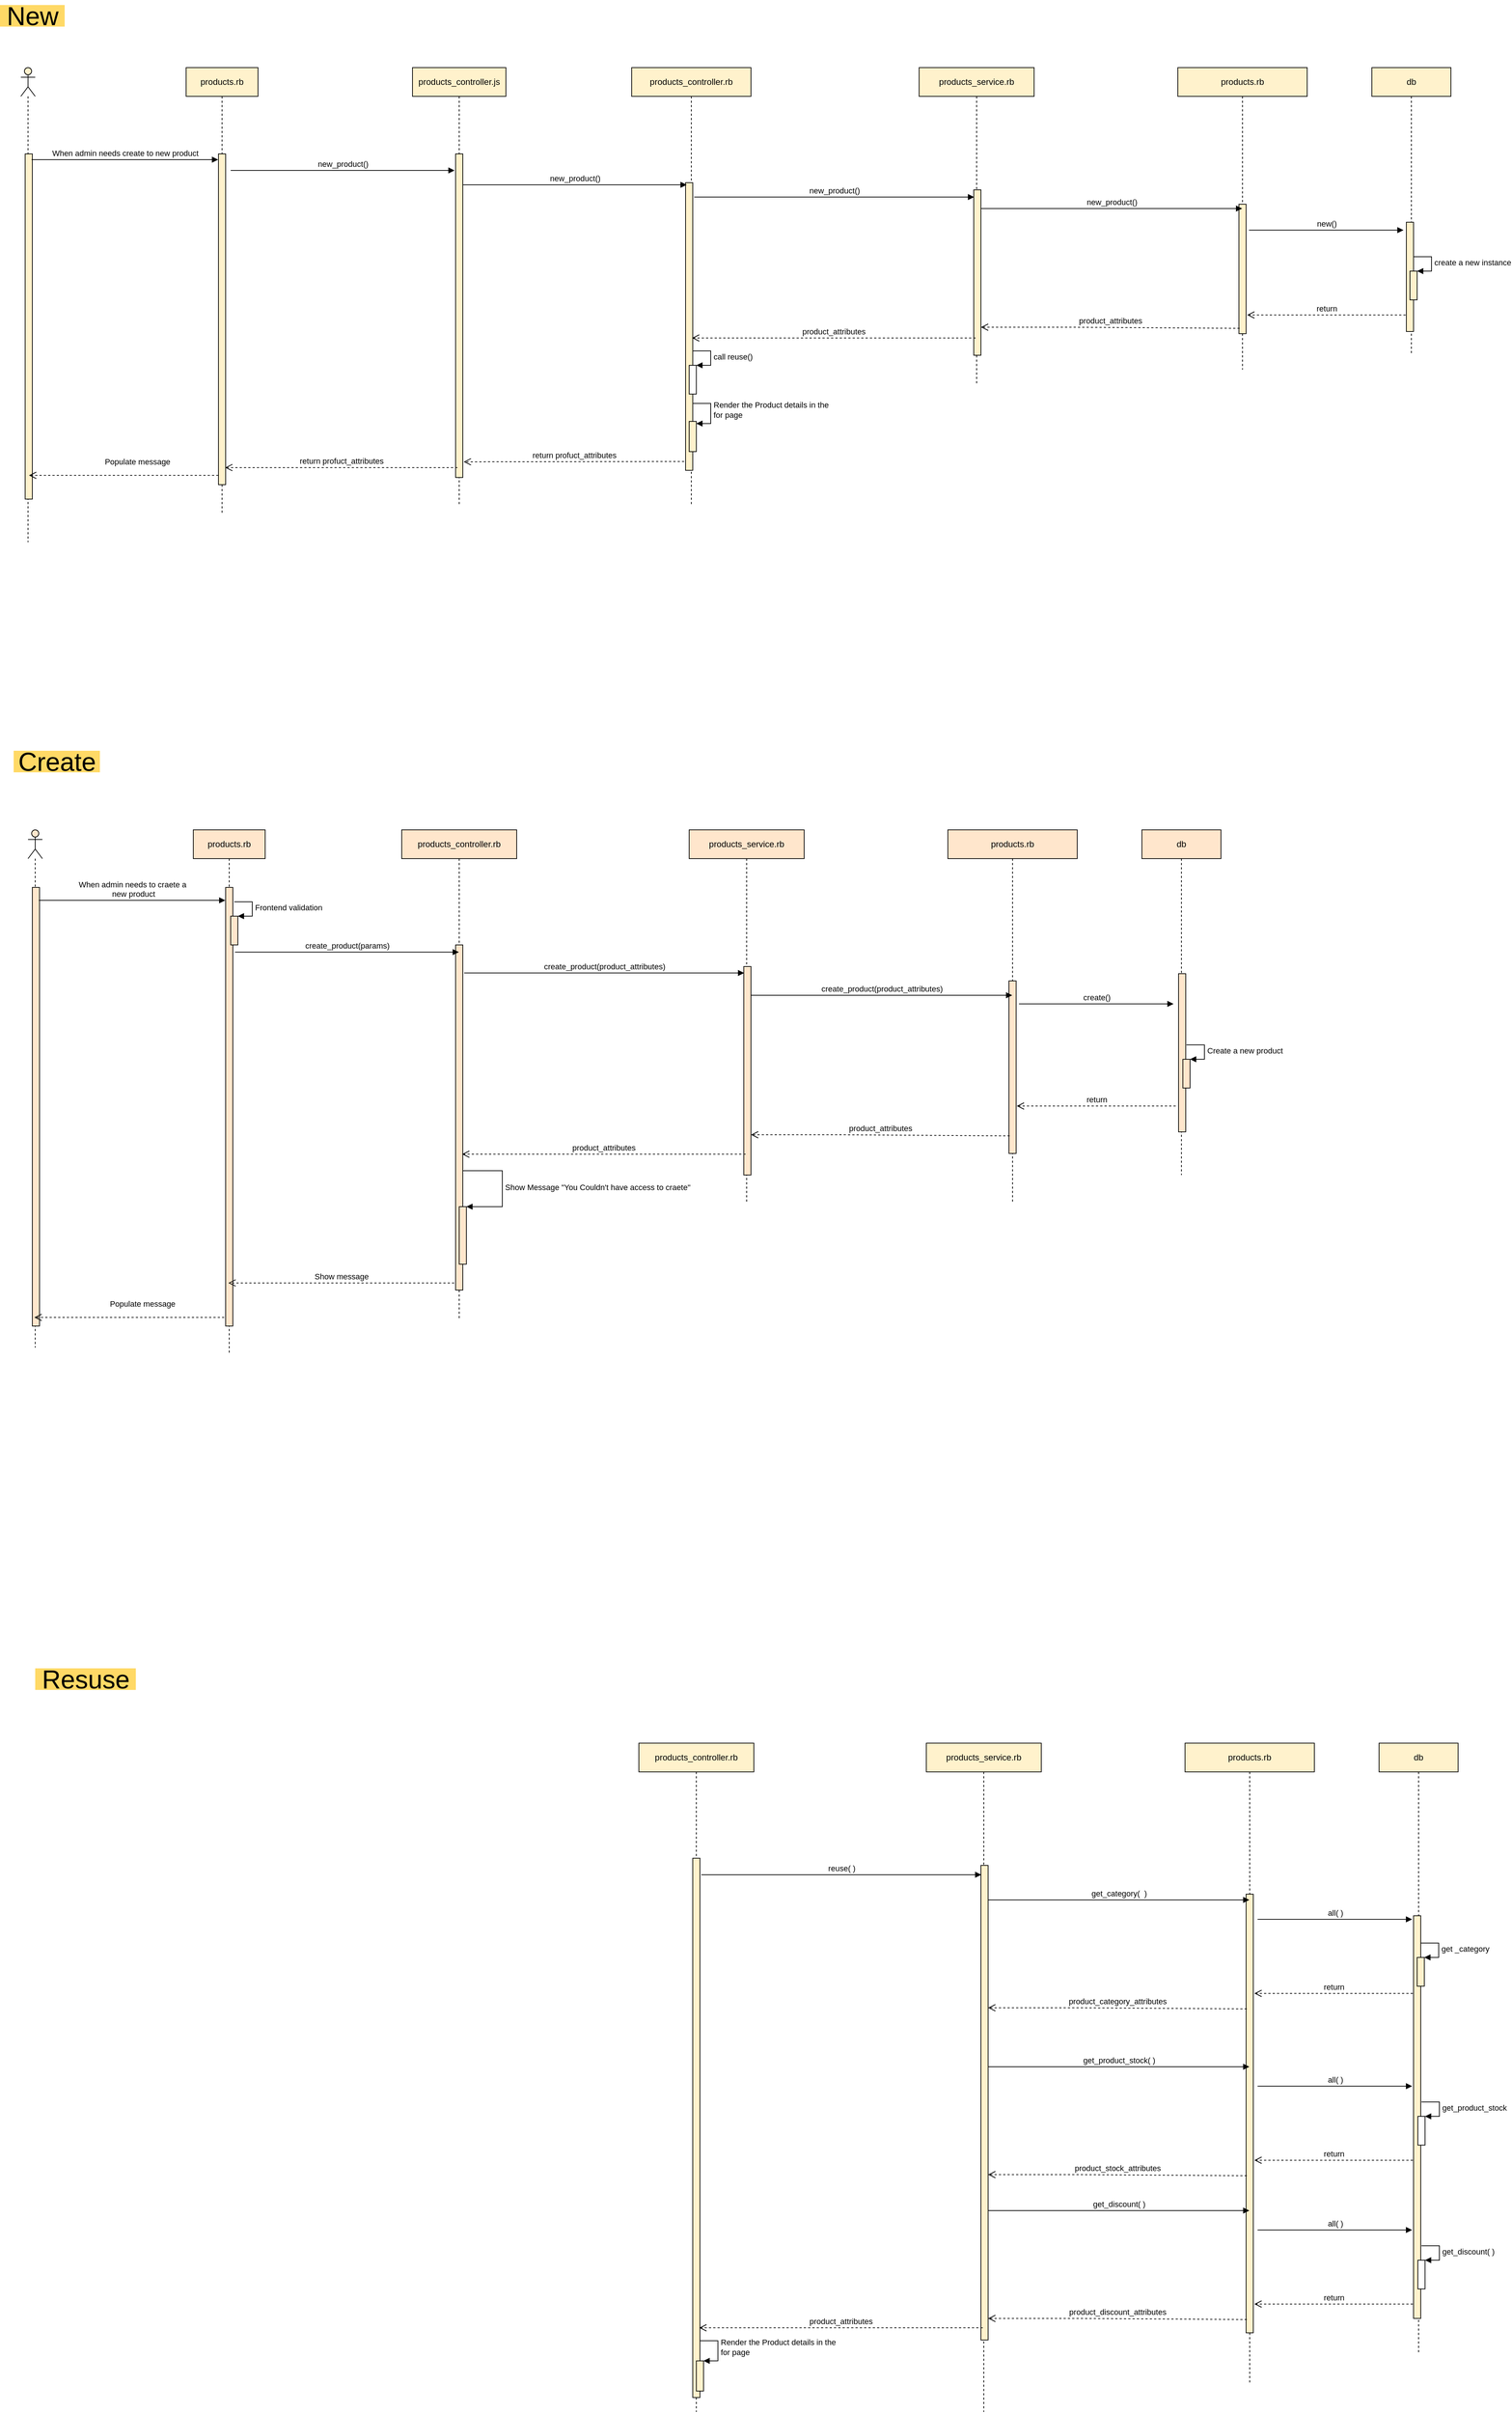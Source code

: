 <mxfile version="13.0.3" type="device" pages="4"><diagram id="nm7BS-JDiV_uuHnRwD9k" name="Create"><mxGraphModel dx="6340" dy="4349" grid="1" gridSize="10" guides="1" tooltips="1" connect="1" arrows="1" fold="1" page="1" pageScale="1" pageWidth="827" pageHeight="1169" math="0" shadow="0"><root><mxCell id="0"/><mxCell id="1" parent="0"/><mxCell id="7N0BUDodsYGgZZPjnXrO-1" value="" style="shape=umlLifeline;participant=umlActor;perimeter=lifelinePerimeter;whiteSpace=wrap;html=1;container=1;collapsible=0;recursiveResize=0;verticalAlign=top;spacingTop=36;labelBackgroundColor=#ffffff;outlineConnect=0;fillColor=#FFE6CC;" parent="1" vertex="1"><mxGeometry x="40" y="40" width="20" height="720" as="geometry"/></mxCell><mxCell id="7N0BUDodsYGgZZPjnXrO-11" value="" style="html=1;points=[];perimeter=orthogonalPerimeter;fillColor=#FFE6CC;" parent="7N0BUDodsYGgZZPjnXrO-1" vertex="1"><mxGeometry x="6" y="80" width="10" height="610" as="geometry"/></mxCell><mxCell id="7N0BUDodsYGgZZPjnXrO-2" value="products.rb" style="shape=umlLifeline;perimeter=lifelinePerimeter;whiteSpace=wrap;html=1;container=1;collapsible=0;recursiveResize=0;outlineConnect=0;fillColor=#FFE6CC;" parent="1" vertex="1"><mxGeometry x="270" y="40" width="100" height="730" as="geometry"/></mxCell><mxCell id="7N0BUDodsYGgZZPjnXrO-12" value="" style="html=1;points=[];perimeter=orthogonalPerimeter;fillColor=#FFE6CC;" parent="7N0BUDodsYGgZZPjnXrO-2" vertex="1"><mxGeometry x="45" y="80" width="10" height="610" as="geometry"/></mxCell><mxCell id="7N0BUDodsYGgZZPjnXrO-27" value="" style="html=1;points=[];perimeter=orthogonalPerimeter;fillColor=#FFE6CC;" parent="7N0BUDodsYGgZZPjnXrO-2" vertex="1"><mxGeometry x="52" y="120" width="10" height="40" as="geometry"/></mxCell><mxCell id="7N0BUDodsYGgZZPjnXrO-28" value="Frontend validation" style="edgeStyle=orthogonalEdgeStyle;html=1;align=left;spacingLeft=2;endArrow=block;rounded=0;entryX=1;entryY=0;fillColor=#FFE6CC;" parent="7N0BUDodsYGgZZPjnXrO-2" target="7N0BUDodsYGgZZPjnXrO-27" edge="1"><mxGeometry relative="1" as="geometry"><mxPoint x="57" y="100" as="sourcePoint"/><Array as="points"><mxPoint x="82" y="100"/></Array></mxGeometry></mxCell><mxCell id="7N0BUDodsYGgZZPjnXrO-4" value="products_controller.rb" style="shape=umlLifeline;perimeter=lifelinePerimeter;whiteSpace=wrap;html=1;container=1;collapsible=0;recursiveResize=0;outlineConnect=0;fillColor=#FFE6CC;" parent="1" vertex="1"><mxGeometry x="560" y="40" width="160" height="680" as="geometry"/></mxCell><mxCell id="7N0BUDodsYGgZZPjnXrO-13" value="" style="html=1;points=[];perimeter=orthogonalPerimeter;fillColor=#FFE6CC;" parent="7N0BUDodsYGgZZPjnXrO-4" vertex="1"><mxGeometry x="75" y="160" width="10" height="480" as="geometry"/></mxCell><mxCell id="7N0BUDodsYGgZZPjnXrO-7" value="db" style="shape=umlLifeline;perimeter=lifelinePerimeter;whiteSpace=wrap;html=1;container=1;collapsible=0;recursiveResize=0;outlineConnect=0;fillColor=#FFE6CC;" parent="1" vertex="1"><mxGeometry x="1590" y="40" width="110" height="480" as="geometry"/></mxCell><mxCell id="7N0BUDodsYGgZZPjnXrO-16" value="" style="html=1;points=[];perimeter=orthogonalPerimeter;fillColor=#FFE6CC;" parent="7N0BUDodsYGgZZPjnXrO-7" vertex="1"><mxGeometry x="51" y="200" width="10" height="220" as="geometry"/></mxCell><mxCell id="7N0BUDodsYGgZZPjnXrO-32" value="" style="html=1;points=[];perimeter=orthogonalPerimeter;fillColor=#FFE6CC;" parent="7N0BUDodsYGgZZPjnXrO-7" vertex="1"><mxGeometry x="57" y="319" width="10" height="40" as="geometry"/></mxCell><mxCell id="7N0BUDodsYGgZZPjnXrO-33" value="Create a new product" style="edgeStyle=orthogonalEdgeStyle;html=1;align=left;spacingLeft=2;endArrow=block;rounded=0;entryX=1;entryY=0;fillColor=#FFE6CC;" parent="7N0BUDodsYGgZZPjnXrO-7" target="7N0BUDodsYGgZZPjnXrO-32" edge="1"><mxGeometry relative="1" as="geometry"><mxPoint x="62" y="299" as="sourcePoint"/><Array as="points"><mxPoint x="87" y="299"/></Array></mxGeometry></mxCell><mxCell id="7N0BUDodsYGgZZPjnXrO-5" value="products_service.rb" style="shape=umlLifeline;perimeter=lifelinePerimeter;whiteSpace=wrap;html=1;container=1;collapsible=0;recursiveResize=0;outlineConnect=0;fillColor=#FFE6CC;" parent="1" vertex="1"><mxGeometry x="960" y="40" width="160" height="520" as="geometry"/></mxCell><mxCell id="7N0BUDodsYGgZZPjnXrO-6" value="products.rb" style="shape=umlLifeline;perimeter=lifelinePerimeter;whiteSpace=wrap;html=1;container=1;collapsible=0;recursiveResize=0;outlineConnect=0;fillColor=#FFE6CC;" parent="1" vertex="1"><mxGeometry x="1320" y="40" width="180" height="520" as="geometry"/></mxCell><mxCell id="7N0BUDodsYGgZZPjnXrO-14" value="" style="html=1;points=[];perimeter=orthogonalPerimeter;fillColor=#FFE6CC;" parent="1" vertex="1"><mxGeometry x="1036" y="230" width="10" height="290" as="geometry"/></mxCell><mxCell id="7N0BUDodsYGgZZPjnXrO-15" value="" style="html=1;points=[];perimeter=orthogonalPerimeter;fillColor=#FFE6CC;" parent="1" vertex="1"><mxGeometry x="1405" y="250" width="10" height="240" as="geometry"/></mxCell><mxCell id="7N0BUDodsYGgZZPjnXrO-17" value="When admin needs to craete a&lt;br&gt;&amp;nbsp;new product" style="html=1;verticalAlign=bottom;endArrow=block;fillColor=#FFE6CC;" parent="1" edge="1"><mxGeometry width="80" relative="1" as="geometry"><mxPoint x="55" y="138" as="sourcePoint"/><mxPoint x="314.5" y="138" as="targetPoint"/></mxGeometry></mxCell><mxCell id="7N0BUDodsYGgZZPjnXrO-18" value="Populate message" style="html=1;verticalAlign=bottom;endArrow=open;dashed=1;endSize=8;exitX=-0.2;exitY=0.95;exitDx=0;exitDy=0;exitPerimeter=0;fillColor=#FFE6CC;" parent="1" edge="1"><mxGeometry x="-0.138" y="-10" relative="1" as="geometry"><mxPoint x="313" y="718.0" as="sourcePoint"/><mxPoint x="48.833" y="718.0" as="targetPoint"/><mxPoint as="offset"/></mxGeometry></mxCell><mxCell id="7N0BUDodsYGgZZPjnXrO-19" value="create_product(params)" style="html=1;verticalAlign=bottom;endArrow=block;fillColor=#FFE6CC;" parent="1" edge="1"><mxGeometry width="80" relative="1" as="geometry"><mxPoint x="328" y="210" as="sourcePoint"/><mxPoint x="639.5" y="210" as="targetPoint"/></mxGeometry></mxCell><mxCell id="7N0BUDodsYGgZZPjnXrO-20" value="create_product(product_attributes)" style="html=1;verticalAlign=bottom;endArrow=block;fillColor=#FFE6CC;" parent="1" edge="1"><mxGeometry width="80" relative="1" as="geometry"><mxPoint x="647" y="239" as="sourcePoint"/><mxPoint x="1036.5" y="239" as="targetPoint"/></mxGeometry></mxCell><mxCell id="7N0BUDodsYGgZZPjnXrO-21" value="create_product(product_attributes)" style="html=1;verticalAlign=bottom;endArrow=block;fillColor=#FFE6CC;" parent="1" edge="1"><mxGeometry width="80" relative="1" as="geometry"><mxPoint x="1046" y="270" as="sourcePoint"/><mxPoint x="1409.5" y="270" as="targetPoint"/></mxGeometry></mxCell><mxCell id="7N0BUDodsYGgZZPjnXrO-22" value="create()" style="html=1;verticalAlign=bottom;endArrow=block;fillColor=#FFE6CC;" parent="1" edge="1"><mxGeometry width="80" relative="1" as="geometry"><mxPoint x="1419" y="282" as="sourcePoint"/><mxPoint x="1634" y="282" as="targetPoint"/></mxGeometry></mxCell><mxCell id="7N0BUDodsYGgZZPjnXrO-23" value="return" style="html=1;verticalAlign=bottom;endArrow=open;dashed=1;endSize=8;fillColor=#FFE6CC;" parent="1" edge="1"><mxGeometry relative="1" as="geometry"><mxPoint x="1637" y="424" as="sourcePoint"/><mxPoint x="1415.833" y="424" as="targetPoint"/></mxGeometry></mxCell><mxCell id="7N0BUDodsYGgZZPjnXrO-24" value="Show message" style="html=1;verticalAlign=bottom;endArrow=open;dashed=1;endSize=8;exitX=-0.2;exitY=0.932;exitDx=0;exitDy=0;exitPerimeter=0;fillColor=#FFE6CC;" parent="1" edge="1"><mxGeometry relative="1" as="geometry"><mxPoint x="633" y="670.08" as="sourcePoint"/><mxPoint x="318.833" y="670.08" as="targetPoint"/></mxGeometry></mxCell><mxCell id="7N0BUDodsYGgZZPjnXrO-25" value="product_attributes" style="html=1;verticalAlign=bottom;endArrow=open;dashed=1;endSize=8;exitX=0.1;exitY=0.526;exitDx=0;exitDy=0;exitPerimeter=0;fillColor=#FFE6CC;" parent="1" edge="1"><mxGeometry relative="1" as="geometry"><mxPoint x="1406.0" y="465.55" as="sourcePoint"/><mxPoint x="1046" y="464" as="targetPoint"/><Array as="points"><mxPoint x="1170" y="464"/></Array></mxGeometry></mxCell><mxCell id="7N0BUDodsYGgZZPjnXrO-26" value="product_attributes" style="html=1;verticalAlign=bottom;endArrow=open;dashed=1;endSize=8;fillColor=#FFE6CC;" parent="1" edge="1"><mxGeometry relative="1" as="geometry"><mxPoint x="1038.5" y="491" as="sourcePoint"/><mxPoint x="644" y="491" as="targetPoint"/></mxGeometry></mxCell><mxCell id="7N0BUDodsYGgZZPjnXrO-35" value="" style="html=1;points=[];perimeter=orthogonalPerimeter;fillColor=#FFE6CC;" parent="1" vertex="1"><mxGeometry x="640" y="564" width="10" height="80" as="geometry"/></mxCell><mxCell id="7N0BUDodsYGgZZPjnXrO-36" value="Show Message &quot;You Couldn't have access to craete&quot;" style="edgeStyle=orthogonalEdgeStyle;html=1;align=left;spacingLeft=2;endArrow=block;rounded=0;entryX=1;entryY=0;fillColor=#FFE6CC;" parent="1" target="7N0BUDodsYGgZZPjnXrO-35" edge="1"><mxGeometry relative="1" as="geometry"><mxPoint x="645" y="514" as="sourcePoint"/><Array as="points"><mxPoint x="700" y="514"/><mxPoint x="700" y="564"/></Array></mxGeometry></mxCell><mxCell id="Ip2Vl62T8jifObT4WqKM-1" value="" style="shape=umlLifeline;participant=umlActor;perimeter=lifelinePerimeter;whiteSpace=wrap;html=1;container=1;collapsible=0;recursiveResize=0;verticalAlign=top;spacingTop=36;labelBackgroundColor=#ffffff;outlineConnect=0;fillColor=#FFF2CC;" parent="1" vertex="1"><mxGeometry x="30" y="-1020" width="20" height="660" as="geometry"/></mxCell><mxCell id="Ip2Vl62T8jifObT4WqKM-2" value="" style="html=1;points=[];perimeter=orthogonalPerimeter;fillColor=#FFF2CC;" parent="Ip2Vl62T8jifObT4WqKM-1" vertex="1"><mxGeometry x="6" y="120" width="10" height="480" as="geometry"/></mxCell><mxCell id="Ip2Vl62T8jifObT4WqKM-3" value="products.rb" style="shape=umlLifeline;perimeter=lifelinePerimeter;whiteSpace=wrap;html=1;container=1;collapsible=0;recursiveResize=0;outlineConnect=0;fillColor=#FFF2CC;" parent="1" vertex="1"><mxGeometry x="260" y="-1020" width="100" height="620" as="geometry"/></mxCell><mxCell id="Ip2Vl62T8jifObT4WqKM-4" value="" style="html=1;points=[];perimeter=orthogonalPerimeter;fillColor=#FFF2CC;" parent="Ip2Vl62T8jifObT4WqKM-3" vertex="1"><mxGeometry x="45" y="120" width="10" height="460" as="geometry"/></mxCell><mxCell id="Ip2Vl62T8jifObT4WqKM-5" value="products_controller.rb" style="shape=umlLifeline;perimeter=lifelinePerimeter;whiteSpace=wrap;html=1;container=1;collapsible=0;recursiveResize=0;outlineConnect=0;fillColor=#FFF2CC;" parent="1" vertex="1"><mxGeometry x="880" y="-1020" width="166" height="610" as="geometry"/></mxCell><mxCell id="Ip2Vl62T8jifObT4WqKM-6" value="" style="html=1;points=[];perimeter=orthogonalPerimeter;fillColor=#FFF2CC;" parent="Ip2Vl62T8jifObT4WqKM-5" vertex="1"><mxGeometry x="75" y="160" width="10" height="400" as="geometry"/></mxCell><mxCell id="Q1sQWqx6dvuBD9jWUV0D-44" value="" style="html=1;points=[];perimeter=orthogonalPerimeter;" parent="Ip2Vl62T8jifObT4WqKM-5" vertex="1"><mxGeometry x="80" y="414" width="10" height="40" as="geometry"/></mxCell><mxCell id="Q1sQWqx6dvuBD9jWUV0D-45" value="call reuse()" style="edgeStyle=orthogonalEdgeStyle;html=1;align=left;spacingLeft=2;endArrow=block;rounded=0;entryX=1;entryY=0;" parent="Ip2Vl62T8jifObT4WqKM-5" target="Q1sQWqx6dvuBD9jWUV0D-44" edge="1"><mxGeometry relative="1" as="geometry"><mxPoint x="85" y="394" as="sourcePoint"/><Array as="points"><mxPoint x="110" y="394"/></Array></mxGeometry></mxCell><mxCell id="Ip2Vl62T8jifObT4WqKM-7" value="db" style="shape=umlLifeline;perimeter=lifelinePerimeter;whiteSpace=wrap;html=1;container=1;collapsible=0;recursiveResize=0;outlineConnect=0;fillColor=#FFF2CC;" parent="1" vertex="1"><mxGeometry x="1910" y="-1020" width="110" height="400" as="geometry"/></mxCell><mxCell id="Ip2Vl62T8jifObT4WqKM-8" value="" style="html=1;points=[];perimeter=orthogonalPerimeter;fillColor=#FFF2CC;" parent="Ip2Vl62T8jifObT4WqKM-7" vertex="1"><mxGeometry x="48" y="215" width="10" height="152" as="geometry"/></mxCell><mxCell id="Ip2Vl62T8jifObT4WqKM-9" value="" style="html=1;points=[];perimeter=orthogonalPerimeter;fillColor=#FFF2CC;" parent="Ip2Vl62T8jifObT4WqKM-7" vertex="1"><mxGeometry x="53" y="283" width="10" height="40" as="geometry"/></mxCell><mxCell id="Ip2Vl62T8jifObT4WqKM-10" value="create a new instance" style="edgeStyle=orthogonalEdgeStyle;html=1;align=left;spacingLeft=2;endArrow=block;rounded=0;entryX=1;entryY=0;fillColor=#FFF2CC;" parent="Ip2Vl62T8jifObT4WqKM-7" target="Ip2Vl62T8jifObT4WqKM-9" edge="1"><mxGeometry relative="1" as="geometry"><mxPoint x="58" y="263" as="sourcePoint"/><Array as="points"><mxPoint x="83" y="263"/></Array></mxGeometry></mxCell><mxCell id="Ip2Vl62T8jifObT4WqKM-11" value="products_service.rb" style="shape=umlLifeline;perimeter=lifelinePerimeter;whiteSpace=wrap;html=1;container=1;collapsible=0;recursiveResize=0;outlineConnect=0;fillColor=#FFF2CC;" parent="1" vertex="1"><mxGeometry x="1280" y="-1020" width="160" height="440" as="geometry"/></mxCell><mxCell id="Ip2Vl62T8jifObT4WqKM-12" value="products.rb" style="shape=umlLifeline;perimeter=lifelinePerimeter;whiteSpace=wrap;html=1;container=1;collapsible=0;recursiveResize=0;outlineConnect=0;fillColor=#FFF2CC;" parent="1" vertex="1"><mxGeometry x="1640" y="-1020" width="180" height="420" as="geometry"/></mxCell><mxCell id="Ip2Vl62T8jifObT4WqKM-13" value="" style="html=1;points=[];perimeter=orthogonalPerimeter;fillColor=#FFF2CC;" parent="1" vertex="1"><mxGeometry x="1356" y="-850" width="10" height="230" as="geometry"/></mxCell><mxCell id="Ip2Vl62T8jifObT4WqKM-14" value="" style="html=1;points=[];perimeter=orthogonalPerimeter;fillColor=#FFF2CC;" parent="1" vertex="1"><mxGeometry x="1725" y="-830" width="10" height="180" as="geometry"/></mxCell><mxCell id="Ip2Vl62T8jifObT4WqKM-15" value="When admin needs create to new&amp;nbsp;product" style="html=1;verticalAlign=bottom;endArrow=block;fillColor=#FFF2CC;" parent="1" edge="1"><mxGeometry width="80" relative="1" as="geometry"><mxPoint x="45" y="-892" as="sourcePoint"/><mxPoint x="304.5" y="-892" as="targetPoint"/></mxGeometry></mxCell><mxCell id="Ip2Vl62T8jifObT4WqKM-16" value="Populate message" style="html=1;verticalAlign=bottom;endArrow=open;dashed=1;endSize=8;exitX=-0.2;exitY=0.95;exitDx=0;exitDy=0;exitPerimeter=0;fillColor=#FFF2CC;" parent="1" edge="1"><mxGeometry x="-0.138" y="-10" relative="1" as="geometry"><mxPoint x="305" y="-453" as="sourcePoint"/><mxPoint x="41.324" y="-453" as="targetPoint"/><mxPoint as="offset"/></mxGeometry></mxCell><mxCell id="Ip2Vl62T8jifObT4WqKM-17" value="new_product()" style="html=1;verticalAlign=bottom;endArrow=block;fillColor=#FFF2CC;" parent="1" edge="1"><mxGeometry width="80" relative="1" as="geometry"><mxPoint x="645" y="-857" as="sourcePoint"/><mxPoint x="956.5" y="-857" as="targetPoint"/></mxGeometry></mxCell><mxCell id="Ip2Vl62T8jifObT4WqKM-18" value="new_product()" style="html=1;verticalAlign=bottom;endArrow=block;fillColor=#FFF2CC;" parent="1" edge="1"><mxGeometry width="80" relative="1" as="geometry"><mxPoint x="967" y="-840" as="sourcePoint"/><mxPoint x="1356.5" y="-840" as="targetPoint"/></mxGeometry></mxCell><mxCell id="Ip2Vl62T8jifObT4WqKM-19" value="new_product()" style="html=1;verticalAlign=bottom;endArrow=block;fillColor=#FFF2CC;" parent="1" edge="1"><mxGeometry width="80" relative="1" as="geometry"><mxPoint x="1366" y="-824" as="sourcePoint"/><mxPoint x="1729.5" y="-824" as="targetPoint"/></mxGeometry></mxCell><mxCell id="Ip2Vl62T8jifObT4WqKM-20" value="new()" style="html=1;verticalAlign=bottom;endArrow=block;fillColor=#FFF2CC;" parent="1" edge="1"><mxGeometry width="80" relative="1" as="geometry"><mxPoint x="1739" y="-794" as="sourcePoint"/><mxPoint x="1954" y="-794" as="targetPoint"/></mxGeometry></mxCell><mxCell id="Ip2Vl62T8jifObT4WqKM-21" value="return" style="html=1;verticalAlign=bottom;endArrow=open;dashed=1;endSize=8;fillColor=#FFF2CC;" parent="1" edge="1"><mxGeometry relative="1" as="geometry"><mxPoint x="1957" y="-676" as="sourcePoint"/><mxPoint x="1736.5" y="-676" as="targetPoint"/></mxGeometry></mxCell><mxCell id="Ip2Vl62T8jifObT4WqKM-22" value="return profuct_attributes" style="html=1;verticalAlign=bottom;endArrow=open;dashed=1;endSize=8;exitX=-0.2;exitY=0.932;exitDx=0;exitDy=0;exitPerimeter=0;entryX=1.129;entryY=0.798;entryDx=0;entryDy=0;entryPerimeter=0;fillColor=#FFF2CC;" parent="1" edge="1"><mxGeometry relative="1" as="geometry"><mxPoint x="953.0" y="-472.28" as="sourcePoint"/><mxPoint x="646.29" y="-471.76" as="targetPoint"/></mxGeometry></mxCell><mxCell id="Ip2Vl62T8jifObT4WqKM-23" value="product_attributes" style="html=1;verticalAlign=bottom;endArrow=open;dashed=1;endSize=8;exitX=0.1;exitY=0.526;exitDx=0;exitDy=0;exitPerimeter=0;fillColor=#FFF2CC;" parent="1" edge="1"><mxGeometry relative="1" as="geometry"><mxPoint x="1726" y="-657.45" as="sourcePoint"/><mxPoint x="1366" y="-659" as="targetPoint"/><Array as="points"><mxPoint x="1490" y="-659"/></Array></mxGeometry></mxCell><mxCell id="Ip2Vl62T8jifObT4WqKM-24" value="product_attributes" style="html=1;verticalAlign=bottom;endArrow=open;dashed=1;endSize=8;fillColor=#FFF2CC;" parent="1" edge="1"><mxGeometry relative="1" as="geometry"><mxPoint x="1358.5" y="-644" as="sourcePoint"/><mxPoint x="964.0" y="-644" as="targetPoint"/></mxGeometry></mxCell><mxCell id="Ip2Vl62T8jifObT4WqKM-25" value="" style="html=1;points=[];perimeter=orthogonalPerimeter;fillColor=#FFF2CC;" parent="1" vertex="1"><mxGeometry x="960" y="-528" width="10" height="42" as="geometry"/></mxCell><mxCell id="Ip2Vl62T8jifObT4WqKM-26" value="Render the Product details in the&amp;nbsp;&lt;br&gt;for page" style="edgeStyle=orthogonalEdgeStyle;html=1;align=left;spacingLeft=2;endArrow=block;rounded=0;entryX=1;entryY=0;fillColor=#FFF2CC;" parent="1" edge="1"><mxGeometry relative="1" as="geometry"><mxPoint x="970" y="-553.0" as="sourcePoint"/><Array as="points"><mxPoint x="965" y="-553"/><mxPoint x="990" y="-553"/><mxPoint x="990" y="-525"/></Array><mxPoint x="970" y="-525" as="targetPoint"/></mxGeometry></mxCell><mxCell id="Ip2Vl62T8jifObT4WqKM-27" value="products_controller.js" style="shape=umlLifeline;perimeter=lifelinePerimeter;whiteSpace=wrap;html=1;container=1;collapsible=0;recursiveResize=0;outlineConnect=0;fillColor=#FFF2CC;" parent="1" vertex="1"><mxGeometry x="575" y="-1020" width="130" height="610" as="geometry"/></mxCell><mxCell id="Ip2Vl62T8jifObT4WqKM-28" value="" style="html=1;points=[];perimeter=orthogonalPerimeter;fillColor=#FFF2CC;" parent="Ip2Vl62T8jifObT4WqKM-27" vertex="1"><mxGeometry x="60" y="120" width="10" height="450" as="geometry"/></mxCell><mxCell id="Ip2Vl62T8jifObT4WqKM-29" value="new_product()" style="html=1;verticalAlign=bottom;endArrow=block;fillColor=#FFF2CC;" parent="1" edge="1"><mxGeometry width="80" relative="1" as="geometry"><mxPoint x="322" y="-877" as="sourcePoint"/><mxPoint x="633.5" y="-877" as="targetPoint"/></mxGeometry></mxCell><mxCell id="Ip2Vl62T8jifObT4WqKM-30" value="return profuct_attributes" style="html=1;verticalAlign=bottom;endArrow=open;dashed=1;endSize=8;entryX=1.129;entryY=0.798;entryDx=0;entryDy=0;entryPerimeter=0;fillColor=#FFF2CC;" parent="1" edge="1"><mxGeometry relative="1" as="geometry"><mxPoint x="637.5" y="-463.76" as="sourcePoint"/><mxPoint x="314.29" y="-463.76" as="targetPoint"/></mxGeometry></mxCell><mxCell id="Ip2Vl62T8jifObT4WqKM-38" value="&lt;font style=&quot;font-size: 36px&quot;&gt;New&lt;/font&gt;" style="text;html=1;align=center;verticalAlign=middle;resizable=0;points=[];autosize=1;fillColor=#FFD966;" parent="1" vertex="1"><mxGeometry x="1" y="-1107" width="90" height="30" as="geometry"/></mxCell><mxCell id="Ip2Vl62T8jifObT4WqKM-39" value="&lt;font style=&quot;font-size: 36px&quot;&gt;Create&lt;/font&gt;" style="text;html=1;align=center;verticalAlign=middle;resizable=0;points=[];autosize=1;fillColor=#FFD966;" parent="1" vertex="1"><mxGeometry x="20" y="-70" width="120" height="30" as="geometry"/></mxCell><mxCell id="Q1sQWqx6dvuBD9jWUV0D-5" value="products_controller.rb" style="shape=umlLifeline;perimeter=lifelinePerimeter;whiteSpace=wrap;html=1;container=1;collapsible=0;recursiveResize=0;outlineConnect=0;fillColor=#FFF2CC;" parent="1" vertex="1"><mxGeometry x="890" y="1310" width="160" height="930" as="geometry"/></mxCell><mxCell id="Q1sQWqx6dvuBD9jWUV0D-6" value="" style="html=1;points=[];perimeter=orthogonalPerimeter;fillColor=#FFF2CC;" parent="Q1sQWqx6dvuBD9jWUV0D-5" vertex="1"><mxGeometry x="75" y="160" width="10" height="750" as="geometry"/></mxCell><mxCell id="Q1sQWqx6dvuBD9jWUV0D-7" value="db" style="shape=umlLifeline;perimeter=lifelinePerimeter;whiteSpace=wrap;html=1;container=1;collapsible=0;recursiveResize=0;outlineConnect=0;fillColor=#FFF2CC;" parent="1" vertex="1"><mxGeometry x="1920" y="1310" width="110" height="850" as="geometry"/></mxCell><mxCell id="Q1sQWqx6dvuBD9jWUV0D-8" value="" style="html=1;points=[];perimeter=orthogonalPerimeter;fillColor=#FFF2CC;" parent="Q1sQWqx6dvuBD9jWUV0D-7" vertex="1"><mxGeometry x="48" y="240" width="10" height="560" as="geometry"/></mxCell><mxCell id="Q1sQWqx6dvuBD9jWUV0D-9" value="" style="html=1;points=[];perimeter=orthogonalPerimeter;fillColor=#FFF2CC;" parent="Q1sQWqx6dvuBD9jWUV0D-7" vertex="1"><mxGeometry x="53" y="298" width="10" height="40" as="geometry"/></mxCell><mxCell id="Q1sQWqx6dvuBD9jWUV0D-10" value="get _category" style="edgeStyle=orthogonalEdgeStyle;html=1;align=left;spacingLeft=2;endArrow=block;rounded=0;entryX=1;entryY=0;fillColor=#FFF2CC;" parent="Q1sQWqx6dvuBD9jWUV0D-7" target="Q1sQWqx6dvuBD9jWUV0D-9" edge="1"><mxGeometry relative="1" as="geometry"><mxPoint x="58" y="278" as="sourcePoint"/><Array as="points"><mxPoint x="83" y="278"/></Array></mxGeometry></mxCell><mxCell id="Q1sQWqx6dvuBD9jWUV0D-11" value="products_service.rb" style="shape=umlLifeline;perimeter=lifelinePerimeter;whiteSpace=wrap;html=1;container=1;collapsible=0;recursiveResize=0;outlineConnect=0;fillColor=#FFF2CC;" parent="1" vertex="1"><mxGeometry x="1290" y="1310" width="160" height="930" as="geometry"/></mxCell><mxCell id="Q1sQWqx6dvuBD9jWUV0D-12" value="products.rb" style="shape=umlLifeline;perimeter=lifelinePerimeter;whiteSpace=wrap;html=1;container=1;collapsible=0;recursiveResize=0;outlineConnect=0;fillColor=#FFF2CC;" parent="1" vertex="1"><mxGeometry x="1650" y="1310" width="180" height="890" as="geometry"/></mxCell><mxCell id="Q1sQWqx6dvuBD9jWUV0D-13" value="" style="html=1;points=[];perimeter=orthogonalPerimeter;fillColor=#FFF2CC;" parent="1" vertex="1"><mxGeometry x="1366" y="1480" width="10" height="660" as="geometry"/></mxCell><mxCell id="Q1sQWqx6dvuBD9jWUV0D-14" value="" style="html=1;points=[];perimeter=orthogonalPerimeter;fillColor=#FFF2CC;" parent="1" vertex="1"><mxGeometry x="1735" y="1520" width="10" height="610" as="geometry"/></mxCell><mxCell id="Q1sQWqx6dvuBD9jWUV0D-18" value="reuse( )" style="html=1;verticalAlign=bottom;endArrow=block;fillColor=#FFF2CC;" parent="1" edge="1"><mxGeometry width="80" relative="1" as="geometry"><mxPoint x="977" y="1493" as="sourcePoint"/><mxPoint x="1366.5" y="1493" as="targetPoint"/></mxGeometry></mxCell><mxCell id="Q1sQWqx6dvuBD9jWUV0D-19" value="get_category(&amp;nbsp; )" style="html=1;verticalAlign=bottom;endArrow=block;fillColor=#FFF2CC;" parent="1" edge="1"><mxGeometry width="80" relative="1" as="geometry"><mxPoint x="1376" y="1528" as="sourcePoint"/><mxPoint x="1739.5" y="1528" as="targetPoint"/></mxGeometry></mxCell><mxCell id="Q1sQWqx6dvuBD9jWUV0D-20" value="all( )" style="html=1;verticalAlign=bottom;endArrow=block;fillColor=#FFF2CC;" parent="1" edge="1"><mxGeometry width="80" relative="1" as="geometry"><mxPoint x="1751" y="1555" as="sourcePoint"/><mxPoint x="1966.0" y="1555" as="targetPoint"/></mxGeometry></mxCell><mxCell id="Q1sQWqx6dvuBD9jWUV0D-21" value="return" style="html=1;verticalAlign=bottom;endArrow=open;dashed=1;endSize=8;fillColor=#FFF2CC;" parent="1" edge="1"><mxGeometry relative="1" as="geometry"><mxPoint x="1967" y="1658" as="sourcePoint"/><mxPoint x="1746.5" y="1658" as="targetPoint"/></mxGeometry></mxCell><mxCell id="Q1sQWqx6dvuBD9jWUV0D-23" value="product_category_attributes" style="html=1;verticalAlign=bottom;endArrow=open;dashed=1;endSize=8;exitX=0.1;exitY=0.526;exitDx=0;exitDy=0;exitPerimeter=0;fillColor=#FFF2CC;" parent="1" edge="1"><mxGeometry relative="1" as="geometry"><mxPoint x="1736" y="1679.55" as="sourcePoint"/><mxPoint x="1376" y="1678" as="targetPoint"/><Array as="points"><mxPoint x="1500" y="1678"/></Array></mxGeometry></mxCell><mxCell id="Q1sQWqx6dvuBD9jWUV0D-24" value="product_attributes" style="html=1;verticalAlign=bottom;endArrow=open;dashed=1;endSize=8;fillColor=#FFF2CC;" parent="1" edge="1"><mxGeometry relative="1" as="geometry"><mxPoint x="1368.5" y="2123" as="sourcePoint"/><mxPoint x="974" y="2123" as="targetPoint"/></mxGeometry></mxCell><mxCell id="Q1sQWqx6dvuBD9jWUV0D-25" value="" style="html=1;points=[];perimeter=orthogonalPerimeter;fillColor=#FFF2CC;" parent="1" vertex="1"><mxGeometry x="970" y="2169" width="10" height="42" as="geometry"/></mxCell><mxCell id="Q1sQWqx6dvuBD9jWUV0D-26" value="Render the Product details in the&amp;nbsp;&lt;br&gt;for page" style="edgeStyle=orthogonalEdgeStyle;html=1;align=left;spacingLeft=2;endArrow=block;rounded=0;entryX=1;entryY=0;fillColor=#FFF2CC;" parent="1" target="Q1sQWqx6dvuBD9jWUV0D-25" edge="1"><mxGeometry relative="1" as="geometry"><mxPoint x="980" y="2141" as="sourcePoint"/><Array as="points"><mxPoint x="975" y="2141"/><mxPoint x="1000" y="2141"/><mxPoint x="1000" y="2169"/></Array></mxGeometry></mxCell><mxCell id="Q1sQWqx6dvuBD9jWUV0D-31" value="&lt;font style=&quot;font-size: 36px&quot;&gt;Resuse&lt;/font&gt;" style="text;html=1;align=center;verticalAlign=middle;resizable=0;points=[];autosize=1;fillColor=#FFD966;" parent="1" vertex="1"><mxGeometry x="50" y="1206" width="140" height="30" as="geometry"/></mxCell><mxCell id="dYJx9u80D8daAStWqV3o-9" value="get_product_stock( )" style="html=1;verticalAlign=bottom;endArrow=block;fillColor=#FFF2CC;" parent="1" edge="1"><mxGeometry width="80" relative="1" as="geometry"><mxPoint x="1376" y="1760" as="sourcePoint"/><mxPoint x="1739.5" y="1760" as="targetPoint"/></mxGeometry></mxCell><mxCell id="dYJx9u80D8daAStWqV3o-10" value="all( )" style="html=1;verticalAlign=bottom;endArrow=block;fillColor=#FFF2CC;" parent="1" edge="1"><mxGeometry width="80" relative="1" as="geometry"><mxPoint x="1751" y="1787" as="sourcePoint"/><mxPoint x="1966.0" y="1787" as="targetPoint"/></mxGeometry></mxCell><mxCell id="dYJx9u80D8daAStWqV3o-11" value="return" style="html=1;verticalAlign=bottom;endArrow=open;dashed=1;endSize=8;fillColor=#FFF2CC;" parent="1" edge="1"><mxGeometry relative="1" as="geometry"><mxPoint x="1967" y="1890" as="sourcePoint"/><mxPoint x="1746.5" y="1890" as="targetPoint"/></mxGeometry></mxCell><mxCell id="dYJx9u80D8daAStWqV3o-12" value="product_stock_attributes" style="html=1;verticalAlign=bottom;endArrow=open;dashed=1;endSize=8;exitX=0.1;exitY=0.526;exitDx=0;exitDy=0;exitPerimeter=0;fillColor=#FFF2CC;" parent="1" edge="1"><mxGeometry relative="1" as="geometry"><mxPoint x="1736" y="1911.55" as="sourcePoint"/><mxPoint x="1376" y="1910" as="targetPoint"/><Array as="points"><mxPoint x="1500" y="1910"/></Array></mxGeometry></mxCell><mxCell id="dYJx9u80D8daAStWqV3o-13" value="get_discount( )" style="html=1;verticalAlign=bottom;endArrow=block;fillColor=#FFF2CC;" parent="1" edge="1"><mxGeometry width="80" relative="1" as="geometry"><mxPoint x="1376" y="1960" as="sourcePoint"/><mxPoint x="1739.5" y="1960" as="targetPoint"/></mxGeometry></mxCell><mxCell id="dYJx9u80D8daAStWqV3o-14" value="all( )" style="html=1;verticalAlign=bottom;endArrow=block;fillColor=#FFF2CC;" parent="1" edge="1"><mxGeometry width="80" relative="1" as="geometry"><mxPoint x="1751" y="1987" as="sourcePoint"/><mxPoint x="1966.0" y="1987" as="targetPoint"/></mxGeometry></mxCell><mxCell id="dYJx9u80D8daAStWqV3o-15" value="return" style="html=1;verticalAlign=bottom;endArrow=open;dashed=1;endSize=8;fillColor=#FFF2CC;" parent="1" edge="1"><mxGeometry relative="1" as="geometry"><mxPoint x="1967" y="2090" as="sourcePoint"/><mxPoint x="1746.5" y="2090" as="targetPoint"/></mxGeometry></mxCell><mxCell id="dYJx9u80D8daAStWqV3o-16" value="product_discount_attributes" style="html=1;verticalAlign=bottom;endArrow=open;dashed=1;endSize=8;exitX=0.1;exitY=0.526;exitDx=0;exitDy=0;exitPerimeter=0;fillColor=#FFF2CC;" parent="1" edge="1"><mxGeometry relative="1" as="geometry"><mxPoint x="1736" y="2111.55" as="sourcePoint"/><mxPoint x="1376" y="2110" as="targetPoint"/><Array as="points"><mxPoint x="1500" y="2110"/></Array></mxGeometry></mxCell><mxCell id="dYJx9u80D8daAStWqV3o-17" value="" style="html=1;points=[];perimeter=orthogonalPerimeter;" parent="1" vertex="1"><mxGeometry x="1974" y="1829" width="10" height="40" as="geometry"/></mxCell><mxCell id="dYJx9u80D8daAStWqV3o-18" value="get_product_stock" style="edgeStyle=orthogonalEdgeStyle;html=1;align=left;spacingLeft=2;endArrow=block;rounded=0;entryX=1;entryY=0;" parent="1" target="dYJx9u80D8daAStWqV3o-17" edge="1"><mxGeometry relative="1" as="geometry"><mxPoint x="1979" y="1809" as="sourcePoint"/><Array as="points"><mxPoint x="2004" y="1809"/></Array></mxGeometry></mxCell><mxCell id="dYJx9u80D8daAStWqV3o-19" value="" style="html=1;points=[];perimeter=orthogonalPerimeter;" parent="1" vertex="1"><mxGeometry x="1974" y="2029" width="10" height="40" as="geometry"/></mxCell><mxCell id="dYJx9u80D8daAStWqV3o-20" value="get_discount( )" style="edgeStyle=orthogonalEdgeStyle;html=1;align=left;spacingLeft=2;endArrow=block;rounded=0;entryX=1;entryY=0;" parent="1" target="dYJx9u80D8daAStWqV3o-19" edge="1"><mxGeometry relative="1" as="geometry"><mxPoint x="1979" y="2009" as="sourcePoint"/><Array as="points"><mxPoint x="2004" y="2009"/></Array></mxGeometry></mxCell></root></mxGraphModel></diagram><diagram id="yzkjlndB5CCbAwkxDMme" name="Update"><mxGraphModel dx="2095" dy="2974" grid="1" gridSize="10" guides="1" tooltips="1" connect="1" arrows="1" fold="1" page="1" pageScale="1" pageWidth="827" pageHeight="1169" math="0" shadow="0"><root><mxCell id="dAuo-VSmr6j9BvZcp_Sr-0"/><mxCell id="dAuo-VSmr6j9BvZcp_Sr-1" parent="dAuo-VSmr6j9BvZcp_Sr-0"/><mxCell id="L5x3Cxgw_IZW_KWPJqDj-0" value="" style="shape=umlLifeline;participant=umlActor;perimeter=lifelinePerimeter;whiteSpace=wrap;html=1;container=1;collapsible=0;recursiveResize=0;verticalAlign=top;spacingTop=36;labelBackgroundColor=#ffffff;outlineConnect=0;fillColor=#FFCCFF;" parent="dAuo-VSmr6j9BvZcp_Sr-1" vertex="1"><mxGeometry x="-270" y="-1160" width="20" height="960" as="geometry"/></mxCell><mxCell id="L5x3Cxgw_IZW_KWPJqDj-1" value="" style="html=1;points=[];perimeter=orthogonalPerimeter;fillColor=#FFCCFF;" parent="L5x3Cxgw_IZW_KWPJqDj-0" vertex="1"><mxGeometry x="6" y="120" width="10" height="760" as="geometry"/></mxCell><mxCell id="L5x3Cxgw_IZW_KWPJqDj-2" value="products.rb" style="shape=umlLifeline;perimeter=lifelinePerimeter;whiteSpace=wrap;html=1;container=1;collapsible=0;recursiveResize=0;outlineConnect=0;fillColor=#FFCCFF;" parent="dAuo-VSmr6j9BvZcp_Sr-1" vertex="1"><mxGeometry x="-40" y="-1160" width="100" height="960" as="geometry"/></mxCell><mxCell id="L5x3Cxgw_IZW_KWPJqDj-3" value="" style="html=1;points=[];perimeter=orthogonalPerimeter;fillColor=#FFCCFF;" parent="L5x3Cxgw_IZW_KWPJqDj-2" vertex="1"><mxGeometry x="45" y="120" width="10" height="760" as="geometry"/></mxCell><mxCell id="L5x3Cxgw_IZW_KWPJqDj-6" value="products_controller.rb" style="shape=umlLifeline;perimeter=lifelinePerimeter;whiteSpace=wrap;html=1;container=1;collapsible=0;recursiveResize=0;outlineConnect=0;fillColor=#FFCCFF;" parent="dAuo-VSmr6j9BvZcp_Sr-1" vertex="1"><mxGeometry x="580" y="-1160" width="160" height="960" as="geometry"/></mxCell><mxCell id="L5x3Cxgw_IZW_KWPJqDj-7" value="" style="html=1;points=[];perimeter=orthogonalPerimeter;fillColor=#FFCCFF;" parent="L5x3Cxgw_IZW_KWPJqDj-6" vertex="1"><mxGeometry x="75" y="160" width="10" height="720" as="geometry"/></mxCell><mxCell id="L5x3Cxgw_IZW_KWPJqDj-8" value="db" style="shape=umlLifeline;perimeter=lifelinePerimeter;whiteSpace=wrap;html=1;container=1;collapsible=0;recursiveResize=0;outlineConnect=0;fillColor=#FFCCFF;" parent="dAuo-VSmr6j9BvZcp_Sr-1" vertex="1"><mxGeometry x="1610" y="-1160" width="110" height="650" as="geometry"/></mxCell><mxCell id="L5x3Cxgw_IZW_KWPJqDj-9" value="" style="html=1;points=[];perimeter=orthogonalPerimeter;fillColor=#FFCCFF;" parent="L5x3Cxgw_IZW_KWPJqDj-8" vertex="1"><mxGeometry x="48" y="248" width="10" height="370" as="geometry"/></mxCell><mxCell id="L5x3Cxgw_IZW_KWPJqDj-10" value="" style="html=1;points=[];perimeter=orthogonalPerimeter;fillColor=#FFCCFF;" parent="L5x3Cxgw_IZW_KWPJqDj-8" vertex="1"><mxGeometry x="53" y="318" width="10" height="40" as="geometry"/></mxCell><mxCell id="L5x3Cxgw_IZW_KWPJqDj-11" value="given id data is existed" style="edgeStyle=orthogonalEdgeStyle;html=1;align=left;spacingLeft=2;endArrow=block;rounded=0;entryX=1;entryY=0;fillColor=#FFCCFF;" parent="L5x3Cxgw_IZW_KWPJqDj-8" target="L5x3Cxgw_IZW_KWPJqDj-10" edge="1"><mxGeometry relative="1" as="geometry"><mxPoint x="58" y="298" as="sourcePoint"/><Array as="points"><mxPoint x="83" y="298"/></Array></mxGeometry></mxCell><mxCell id="L5x3Cxgw_IZW_KWPJqDj-12" value="products_service.rb" style="shape=umlLifeline;perimeter=lifelinePerimeter;whiteSpace=wrap;html=1;container=1;collapsible=0;recursiveResize=0;outlineConnect=0;fillColor=#FFCCFF;" parent="dAuo-VSmr6j9BvZcp_Sr-1" vertex="1"><mxGeometry x="980" y="-1160" width="160" height="750" as="geometry"/></mxCell><mxCell id="L5x3Cxgw_IZW_KWPJqDj-13" value="products.rb" style="shape=umlLifeline;perimeter=lifelinePerimeter;whiteSpace=wrap;html=1;container=1;collapsible=0;recursiveResize=0;outlineConnect=0;fillColor=#FFCCFF;" parent="dAuo-VSmr6j9BvZcp_Sr-1" vertex="1"><mxGeometry x="1340" y="-1160" width="180" height="690" as="geometry"/></mxCell><mxCell id="L5x3Cxgw_IZW_KWPJqDj-14" value="" style="html=1;points=[];perimeter=orthogonalPerimeter;fillColor=#FFCCFF;" parent="dAuo-VSmr6j9BvZcp_Sr-1" vertex="1"><mxGeometry x="1056" y="-990" width="10" height="520" as="geometry"/></mxCell><mxCell id="L5x3Cxgw_IZW_KWPJqDj-15" value="" style="html=1;points=[];perimeter=orthogonalPerimeter;fillColor=#FFCCFF;" parent="dAuo-VSmr6j9BvZcp_Sr-1" vertex="1"><mxGeometry x="1425" y="-962" width="10" height="430" as="geometry"/></mxCell><mxCell id="L5x3Cxgw_IZW_KWPJqDj-16" value="When admin needs to edit a&lt;br&gt;&amp;nbsp;existing product" style="html=1;verticalAlign=bottom;endArrow=block;fillColor=#FFCCFF;" parent="dAuo-VSmr6j9BvZcp_Sr-1" edge="1"><mxGeometry width="80" relative="1" as="geometry"><mxPoint x="-255" y="-1032" as="sourcePoint"/><mxPoint x="4.5" y="-1032" as="targetPoint"/></mxGeometry></mxCell><mxCell id="L5x3Cxgw_IZW_KWPJqDj-17" value="Populate message" style="html=1;verticalAlign=bottom;endArrow=open;dashed=1;endSize=8;exitX=-0.2;exitY=0.95;exitDx=0;exitDy=0;exitPerimeter=0;fillColor=#FFCCFF;" parent="dAuo-VSmr6j9BvZcp_Sr-1" edge="1"><mxGeometry x="-0.138" y="-10" relative="1" as="geometry"><mxPoint x="5" y="-312" as="sourcePoint"/><mxPoint x="-258.676" y="-312" as="targetPoint"/><mxPoint as="offset"/></mxGeometry></mxCell><mxCell id="L5x3Cxgw_IZW_KWPJqDj-18" value="edit_product(product_id)" style="html=1;verticalAlign=bottom;endArrow=block;fillColor=#FFCCFF;" parent="dAuo-VSmr6j9BvZcp_Sr-1" edge="1"><mxGeometry width="80" relative="1" as="geometry"><mxPoint x="345" y="-997" as="sourcePoint"/><mxPoint x="656.5" y="-997" as="targetPoint"/></mxGeometry></mxCell><mxCell id="L5x3Cxgw_IZW_KWPJqDj-19" value="edit_product(product_id)" style="html=1;verticalAlign=bottom;endArrow=block;fillColor=#FFCCFF;" parent="dAuo-VSmr6j9BvZcp_Sr-1" edge="1"><mxGeometry width="80" relative="1" as="geometry"><mxPoint x="667" y="-977" as="sourcePoint"/><mxPoint x="1056.5" y="-977" as="targetPoint"/></mxGeometry></mxCell><mxCell id="L5x3Cxgw_IZW_KWPJqDj-20" value="edit_product(product_id)" style="html=1;verticalAlign=bottom;endArrow=block;fillColor=#FFCCFF;" parent="dAuo-VSmr6j9BvZcp_Sr-1" edge="1"><mxGeometry width="80" relative="1" as="geometry"><mxPoint x="1066" y="-952" as="sourcePoint"/><mxPoint x="1429.5" y="-952" as="targetPoint"/></mxGeometry></mxCell><mxCell id="L5x3Cxgw_IZW_KWPJqDj-21" value="exists?(product_id)" style="html=1;verticalAlign=bottom;endArrow=block;fillColor=#FFCCFF;" parent="dAuo-VSmr6j9BvZcp_Sr-1" edge="1"><mxGeometry width="80" relative="1" as="geometry"><mxPoint x="1439" y="-900" as="sourcePoint"/><mxPoint x="1654" y="-900" as="targetPoint"/></mxGeometry></mxCell><mxCell id="L5x3Cxgw_IZW_KWPJqDj-22" value="return" style="html=1;verticalAlign=bottom;endArrow=open;dashed=1;endSize=8;fillColor=#FFCCFF;" parent="dAuo-VSmr6j9BvZcp_Sr-1" edge="1"><mxGeometry relative="1" as="geometry"><mxPoint x="1657" y="-782" as="sourcePoint"/><mxPoint x="1436.5" y="-782" as="targetPoint"/></mxGeometry></mxCell><mxCell id="L5x3Cxgw_IZW_KWPJqDj-23" value="return profuct_attributes" style="html=1;verticalAlign=bottom;endArrow=open;dashed=1;endSize=8;exitX=-0.2;exitY=0.932;exitDx=0;exitDy=0;exitPerimeter=0;entryX=1.129;entryY=0.798;entryDx=0;entryDy=0;entryPerimeter=0;fillColor=#FFCCFF;" parent="dAuo-VSmr6j9BvZcp_Sr-1" edge="1"><mxGeometry relative="1" as="geometry"><mxPoint x="653.0" y="-341.28" as="sourcePoint"/><mxPoint x="346.29" y="-340.76" as="targetPoint"/></mxGeometry></mxCell><mxCell id="L5x3Cxgw_IZW_KWPJqDj-24" value="product_attributes" style="html=1;verticalAlign=bottom;endArrow=open;dashed=1;endSize=8;exitX=0.1;exitY=0.526;exitDx=0;exitDy=0;exitPerimeter=0;fillColor=#FFCCFF;" parent="dAuo-VSmr6j9BvZcp_Sr-1" edge="1"><mxGeometry relative="1" as="geometry"><mxPoint x="1426" y="-760.45" as="sourcePoint"/><mxPoint x="1066" y="-762" as="targetPoint"/><Array as="points"><mxPoint x="1190" y="-762"/></Array></mxGeometry></mxCell><mxCell id="L5x3Cxgw_IZW_KWPJqDj-25" value="product_attributes" style="html=1;verticalAlign=bottom;endArrow=open;dashed=1;endSize=8;fillColor=#FFCCFF;" parent="dAuo-VSmr6j9BvZcp_Sr-1" edge="1"><mxGeometry relative="1" as="geometry"><mxPoint x="1058.5" y="-535" as="sourcePoint"/><mxPoint x="664" y="-535" as="targetPoint"/></mxGeometry></mxCell><mxCell id="L5x3Cxgw_IZW_KWPJqDj-26" value="" style="html=1;points=[];perimeter=orthogonalPerimeter;fillColor=#FFCCFF;" parent="dAuo-VSmr6j9BvZcp_Sr-1" vertex="1"><mxGeometry x="660" y="-400" width="10" height="42" as="geometry"/></mxCell><mxCell id="L5x3Cxgw_IZW_KWPJqDj-27" value="Render the Product details in the&amp;nbsp;&lt;br&gt;for page" style="edgeStyle=orthogonalEdgeStyle;html=1;align=left;spacingLeft=2;endArrow=block;rounded=0;entryX=1;entryY=0;fillColor=#FFCCFF;" parent="dAuo-VSmr6j9BvZcp_Sr-1" target="L5x3Cxgw_IZW_KWPJqDj-26" edge="1"><mxGeometry relative="1" as="geometry"><mxPoint x="670" y="-428" as="sourcePoint"/><Array as="points"><mxPoint x="665" y="-428"/><mxPoint x="690" y="-428"/><mxPoint x="690" y="-400"/></Array></mxGeometry></mxCell><mxCell id="L5x3Cxgw_IZW_KWPJqDj-29" value="products_controller.js" style="shape=umlLifeline;perimeter=lifelinePerimeter;whiteSpace=wrap;html=1;container=1;collapsible=0;recursiveResize=0;outlineConnect=0;fillColor=#FFCCFF;" parent="dAuo-VSmr6j9BvZcp_Sr-1" vertex="1"><mxGeometry x="275" y="-1160" width="130" height="960" as="geometry"/></mxCell><mxCell id="L5x3Cxgw_IZW_KWPJqDj-30" value="" style="html=1;points=[];perimeter=orthogonalPerimeter;fillColor=#FFCCFF;" parent="L5x3Cxgw_IZW_KWPJqDj-29" vertex="1"><mxGeometry x="60" y="120" width="10" height="760" as="geometry"/></mxCell><mxCell id="L5x3Cxgw_IZW_KWPJqDj-31" value="edit_product(product_id)" style="html=1;verticalAlign=bottom;endArrow=block;fillColor=#FFCCFF;" parent="dAuo-VSmr6j9BvZcp_Sr-1" edge="1"><mxGeometry width="80" relative="1" as="geometry"><mxPoint x="22" y="-1017" as="sourcePoint"/><mxPoint x="333.5" y="-1017" as="targetPoint"/></mxGeometry></mxCell><mxCell id="L5x3Cxgw_IZW_KWPJqDj-32" value="return profuct_attributes" style="html=1;verticalAlign=bottom;endArrow=open;dashed=1;endSize=8;entryX=1.129;entryY=0.798;entryDx=0;entryDy=0;entryPerimeter=0;fillColor=#FFCCFF;" parent="dAuo-VSmr6j9BvZcp_Sr-1" edge="1"><mxGeometry relative="1" as="geometry"><mxPoint x="337.5" y="-322.76" as="sourcePoint"/><mxPoint x="14.29" y="-322.76" as="targetPoint"/></mxGeometry></mxCell><mxCell id="L5x3Cxgw_IZW_KWPJqDj-43" value="if Product exists?" style="shape=umlFrame;whiteSpace=wrap;html=1;fillColor=#FFCCFF;width=160;height=50;" parent="dAuo-VSmr6j9BvZcp_Sr-1" vertex="1"><mxGeometry x="970" y="-752" width="430" height="240" as="geometry"/></mxCell><mxCell id="L5x3Cxgw_IZW_KWPJqDj-46" value="edit_product(product_id)" style="html=1;verticalAlign=bottom;endArrow=block;fillColor=#FFCCFF;" parent="dAuo-VSmr6j9BvZcp_Sr-1" edge="1"><mxGeometry width="80" relative="1" as="geometry"><mxPoint x="1066" y="-702" as="sourcePoint"/><mxPoint x="1429.5" y="-702" as="targetPoint"/></mxGeometry></mxCell><mxCell id="L5x3Cxgw_IZW_KWPJqDj-49" value="find(product_id)" style="html=1;verticalAlign=bottom;endArrow=block;fillColor=#FFCCFF;" parent="dAuo-VSmr6j9BvZcp_Sr-1" edge="1"><mxGeometry width="80" relative="1" as="geometry"><mxPoint x="1439" y="-680" as="sourcePoint"/><mxPoint x="1654" y="-680" as="targetPoint"/></mxGeometry></mxCell><mxCell id="L5x3Cxgw_IZW_KWPJqDj-50" value="return" style="html=1;verticalAlign=bottom;endArrow=open;dashed=1;endSize=8;fillColor=#FFCCFF;" parent="dAuo-VSmr6j9BvZcp_Sr-1" edge="1"><mxGeometry relative="1" as="geometry"><mxPoint x="1657" y="-571" as="sourcePoint"/><mxPoint x="1436.5" y="-571" as="targetPoint"/></mxGeometry></mxCell><mxCell id="L5x3Cxgw_IZW_KWPJqDj-53" value="" style="html=1;points=[];perimeter=orthogonalPerimeter;fillColor=#FFCCFF;" parent="dAuo-VSmr6j9BvZcp_Sr-1" vertex="1"><mxGeometry x="1664" y="-639" width="10" height="40" as="geometry"/></mxCell><mxCell id="L5x3Cxgw_IZW_KWPJqDj-54" value="get the data for the &lt;br&gt;\respective id&amp;nbsp;" style="edgeStyle=orthogonalEdgeStyle;html=1;align=left;spacingLeft=2;endArrow=block;rounded=0;entryX=1;entryY=0;fillColor=#FFCCFF;" parent="dAuo-VSmr6j9BvZcp_Sr-1" target="L5x3Cxgw_IZW_KWPJqDj-53" edge="1"><mxGeometry relative="1" as="geometry"><mxPoint x="1669" y="-659" as="sourcePoint"/><Array as="points"><mxPoint x="1694" y="-659"/></Array></mxGeometry></mxCell><mxCell id="L5x3Cxgw_IZW_KWPJqDj-55" value="product_attributes" style="html=1;verticalAlign=bottom;endArrow=open;dashed=1;endSize=8;fillColor=#FFCCFF;" parent="dAuo-VSmr6j9BvZcp_Sr-1" edge="1"><mxGeometry relative="1" as="geometry"><mxPoint x="1424.5" y="-554" as="sourcePoint"/><mxPoint x="1065" y="-554" as="targetPoint"/><Array as="points"><mxPoint x="1189" y="-554"/></Array></mxGeometry></mxCell><mxCell id="L5x3Cxgw_IZW_KWPJqDj-59" value="" style="shape=umlLifeline;participant=umlActor;perimeter=lifelinePerimeter;whiteSpace=wrap;html=1;container=1;collapsible=0;recursiveResize=0;verticalAlign=top;spacingTop=36;labelBackgroundColor=#ffffff;outlineConnect=0;fillColor=#CDA2BE;" parent="dAuo-VSmr6j9BvZcp_Sr-1" vertex="1"><mxGeometry x="-270" y="-20" width="20" height="720" as="geometry"/></mxCell><mxCell id="L5x3Cxgw_IZW_KWPJqDj-60" value="" style="html=1;points=[];perimeter=orthogonalPerimeter;fillColor=#CDA2BE;" parent="L5x3Cxgw_IZW_KWPJqDj-59" vertex="1"><mxGeometry x="6" y="120" width="10" height="560" as="geometry"/></mxCell><mxCell id="L5x3Cxgw_IZW_KWPJqDj-61" value="products.rb" style="shape=umlLifeline;perimeter=lifelinePerimeter;whiteSpace=wrap;html=1;container=1;collapsible=0;recursiveResize=0;outlineConnect=0;fillColor=#CDA2BE;" parent="dAuo-VSmr6j9BvZcp_Sr-1" vertex="1"><mxGeometry x="-40" y="-20" width="100" height="720" as="geometry"/></mxCell><mxCell id="L5x3Cxgw_IZW_KWPJqDj-62" value="" style="html=1;points=[];perimeter=orthogonalPerimeter;fillColor=#CDA2BE;" parent="L5x3Cxgw_IZW_KWPJqDj-61" vertex="1"><mxGeometry x="45" y="120" width="10" height="560" as="geometry"/></mxCell><mxCell id="L5x3Cxgw_IZW_KWPJqDj-63" value="products_controller.rb" style="shape=umlLifeline;perimeter=lifelinePerimeter;whiteSpace=wrap;html=1;container=1;collapsible=0;recursiveResize=0;outlineConnect=0;fillColor=#CDA2BE;" parent="dAuo-VSmr6j9BvZcp_Sr-1" vertex="1"><mxGeometry x="580" y="-20" width="160" height="680" as="geometry"/></mxCell><mxCell id="L5x3Cxgw_IZW_KWPJqDj-64" value="" style="html=1;points=[];perimeter=orthogonalPerimeter;fillColor=#CDA2BE;" parent="L5x3Cxgw_IZW_KWPJqDj-63" vertex="1"><mxGeometry x="75" y="160" width="10" height="480" as="geometry"/></mxCell><mxCell id="L5x3Cxgw_IZW_KWPJqDj-65" value="db" style="shape=umlLifeline;perimeter=lifelinePerimeter;whiteSpace=wrap;html=1;container=1;collapsible=0;recursiveResize=0;outlineConnect=0;fillColor=#CDA2BE;" parent="dAuo-VSmr6j9BvZcp_Sr-1" vertex="1"><mxGeometry x="1610" y="-20" width="110" height="560" as="geometry"/></mxCell><mxCell id="L5x3Cxgw_IZW_KWPJqDj-66" value="" style="html=1;points=[];perimeter=orthogonalPerimeter;fillColor=#CDA2BE;" parent="L5x3Cxgw_IZW_KWPJqDj-65" vertex="1"><mxGeometry x="48" y="210" width="10" height="330" as="geometry"/></mxCell><mxCell id="L5x3Cxgw_IZW_KWPJqDj-67" value="" style="html=1;points=[];perimeter=orthogonalPerimeter;fillColor=#CDA2BE;" parent="L5x3Cxgw_IZW_KWPJqDj-65" vertex="1"><mxGeometry x="53" y="263" width="10" height="40" as="geometry"/></mxCell><mxCell id="L5x3Cxgw_IZW_KWPJqDj-68" value="given id data is existed" style="edgeStyle=orthogonalEdgeStyle;html=1;align=left;spacingLeft=2;endArrow=block;rounded=0;entryX=1;entryY=0;fillColor=#CDA2BE;" parent="L5x3Cxgw_IZW_KWPJqDj-65" target="L5x3Cxgw_IZW_KWPJqDj-67" edge="1"><mxGeometry relative="1" as="geometry"><mxPoint x="58" y="243" as="sourcePoint"/><Array as="points"><mxPoint x="83" y="243"/></Array></mxGeometry></mxCell><mxCell id="L5x3Cxgw_IZW_KWPJqDj-69" value="products_service.rb" style="shape=umlLifeline;perimeter=lifelinePerimeter;whiteSpace=wrap;html=1;container=1;collapsible=0;recursiveResize=0;outlineConnect=0;fillColor=#CDA2BE;" parent="dAuo-VSmr6j9BvZcp_Sr-1" vertex="1"><mxGeometry x="980" y="-20" width="160" height="640" as="geometry"/></mxCell><mxCell id="L5x3Cxgw_IZW_KWPJqDj-70" value="products.rb" style="shape=umlLifeline;perimeter=lifelinePerimeter;whiteSpace=wrap;html=1;container=1;collapsible=0;recursiveResize=0;outlineConnect=0;fillColor=#CDA2BE;" parent="dAuo-VSmr6j9BvZcp_Sr-1" vertex="1"><mxGeometry x="1340" y="-20" width="180" height="600" as="geometry"/></mxCell><mxCell id="L5x3Cxgw_IZW_KWPJqDj-71" value="" style="html=1;points=[];perimeter=orthogonalPerimeter;fillColor=#CDA2BE;" parent="dAuo-VSmr6j9BvZcp_Sr-1" vertex="1"><mxGeometry x="1056" y="150" width="10" height="440" as="geometry"/></mxCell><mxCell id="L5x3Cxgw_IZW_KWPJqDj-72" value="" style="html=1;points=[];perimeter=orthogonalPerimeter;fillColor=#CDA2BE;" parent="dAuo-VSmr6j9BvZcp_Sr-1" vertex="1"><mxGeometry x="1425" y="178" width="10" height="362" as="geometry"/></mxCell><mxCell id="L5x3Cxgw_IZW_KWPJqDj-73" value="When admin needs to update a&lt;br&gt;&amp;nbsp;existing product" style="html=1;verticalAlign=bottom;endArrow=block;fillColor=#CDA2BE;" parent="dAuo-VSmr6j9BvZcp_Sr-1" edge="1"><mxGeometry width="80" relative="1" as="geometry"><mxPoint x="-255" y="108" as="sourcePoint"/><mxPoint x="4.5" y="108" as="targetPoint"/></mxGeometry></mxCell><mxCell id="L5x3Cxgw_IZW_KWPJqDj-74" value="Populate message" style="html=1;verticalAlign=bottom;endArrow=open;dashed=1;endSize=8;exitX=-0.2;exitY=0.95;exitDx=0;exitDy=0;exitPerimeter=0;fillColor=#CDA2BE;" parent="dAuo-VSmr6j9BvZcp_Sr-1" edge="1"><mxGeometry x="-0.138" y="-10" relative="1" as="geometry"><mxPoint x="5" y="653" as="sourcePoint"/><mxPoint x="-258.676" y="653" as="targetPoint"/><mxPoint as="offset"/></mxGeometry></mxCell><mxCell id="L5x3Cxgw_IZW_KWPJqDj-75" value="update_product(product_id,product_attributes)" style="html=1;verticalAlign=bottom;endArrow=block;fillColor=#CDA2BE;" parent="dAuo-VSmr6j9BvZcp_Sr-1" edge="1"><mxGeometry width="80" relative="1" as="geometry"><mxPoint x="345" y="143" as="sourcePoint"/><mxPoint x="656.5" y="143" as="targetPoint"/></mxGeometry></mxCell><mxCell id="L5x3Cxgw_IZW_KWPJqDj-76" value="update_product(product_id,product_attributes)" style="html=1;verticalAlign=bottom;endArrow=block;fillColor=#CDA2BE;" parent="dAuo-VSmr6j9BvZcp_Sr-1" edge="1"><mxGeometry width="80" relative="1" as="geometry"><mxPoint x="667" y="163" as="sourcePoint"/><mxPoint x="1056.5" y="163" as="targetPoint"/></mxGeometry></mxCell><mxCell id="L5x3Cxgw_IZW_KWPJqDj-77" value="update_product(product_id,product_attributes)" style="html=1;verticalAlign=bottom;endArrow=block;fillColor=#CDA2BE;" parent="dAuo-VSmr6j9BvZcp_Sr-1" edge="1"><mxGeometry width="80" relative="1" as="geometry"><mxPoint x="1066" y="188" as="sourcePoint"/><mxPoint x="1429.5" y="188" as="targetPoint"/></mxGeometry></mxCell><mxCell id="L5x3Cxgw_IZW_KWPJqDj-78" value="exists?(product_id)" style="html=1;verticalAlign=bottom;endArrow=block;fillColor=#CDA2BE;" parent="dAuo-VSmr6j9BvZcp_Sr-1" edge="1"><mxGeometry width="80" relative="1" as="geometry"><mxPoint x="1439" y="207" as="sourcePoint"/><mxPoint x="1654" y="207" as="targetPoint"/></mxGeometry></mxCell><mxCell id="L5x3Cxgw_IZW_KWPJqDj-79" value="return" style="html=1;verticalAlign=bottom;endArrow=open;dashed=1;endSize=8;fillColor=#CDA2BE;" parent="dAuo-VSmr6j9BvZcp_Sr-1" edge="1"><mxGeometry relative="1" as="geometry"><mxPoint x="1657" y="297" as="sourcePoint"/><mxPoint x="1436.5" y="297" as="targetPoint"/></mxGeometry></mxCell><mxCell id="L5x3Cxgw_IZW_KWPJqDj-80" value="return message" style="html=1;verticalAlign=bottom;endArrow=open;dashed=1;endSize=8;exitX=-0.2;exitY=0.932;exitDx=0;exitDy=0;exitPerimeter=0;entryX=1.129;entryY=0.798;entryDx=0;entryDy=0;entryPerimeter=0;fillColor=#CDA2BE;" parent="dAuo-VSmr6j9BvZcp_Sr-1" edge="1"><mxGeometry relative="1" as="geometry"><mxPoint x="653.0" y="600.72" as="sourcePoint"/><mxPoint x="346.29" y="601.24" as="targetPoint"/></mxGeometry></mxCell><mxCell id="L5x3Cxgw_IZW_KWPJqDj-81" value="product_attributes" style="html=1;verticalAlign=bottom;endArrow=open;dashed=1;endSize=8;exitX=0.1;exitY=0.526;exitDx=0;exitDy=0;exitPerimeter=0;fillColor=#CDA2BE;" parent="dAuo-VSmr6j9BvZcp_Sr-1" edge="1"><mxGeometry relative="1" as="geometry"><mxPoint x="1426" y="318.55" as="sourcePoint"/><mxPoint x="1066" y="317" as="targetPoint"/><Array as="points"><mxPoint x="1190" y="317"/></Array></mxGeometry></mxCell><mxCell id="L5x3Cxgw_IZW_KWPJqDj-82" value="product_attributes" style="html=1;verticalAlign=bottom;endArrow=open;dashed=1;endSize=8;fillColor=#CDA2BE;" parent="dAuo-VSmr6j9BvZcp_Sr-1" edge="1"><mxGeometry relative="1" as="geometry"><mxPoint x="1058.5" y="582" as="sourcePoint"/><mxPoint x="664" y="582" as="targetPoint"/></mxGeometry></mxCell><mxCell id="L5x3Cxgw_IZW_KWPJqDj-85" value="products_controller.js" style="shape=umlLifeline;perimeter=lifelinePerimeter;whiteSpace=wrap;html=1;container=1;collapsible=0;recursiveResize=0;outlineConnect=0;fillColor=#CDA2BE;" parent="dAuo-VSmr6j9BvZcp_Sr-1" vertex="1"><mxGeometry x="275" y="-20" width="130" height="720" as="geometry"/></mxCell><mxCell id="L5x3Cxgw_IZW_KWPJqDj-86" value="" style="html=1;points=[];perimeter=orthogonalPerimeter;fillColor=#CDA2BE;" parent="L5x3Cxgw_IZW_KWPJqDj-85" vertex="1"><mxGeometry x="60" y="120" width="10" height="550" as="geometry"/></mxCell><mxCell id="L5x3Cxgw_IZW_KWPJqDj-87" value="update_product(product_id,product_attributes)" style="html=1;verticalAlign=bottom;endArrow=block;fillColor=#CDA2BE;" parent="dAuo-VSmr6j9BvZcp_Sr-1" edge="1"><mxGeometry width="80" relative="1" as="geometry"><mxPoint x="22" y="123" as="sourcePoint"/><mxPoint x="333.5" y="123" as="targetPoint"/></mxGeometry></mxCell><mxCell id="L5x3Cxgw_IZW_KWPJqDj-88" value="return message" style="html=1;verticalAlign=bottom;endArrow=open;dashed=1;endSize=8;entryX=1.129;entryY=0.798;entryDx=0;entryDy=0;entryPerimeter=0;fillColor=#CDA2BE;" parent="dAuo-VSmr6j9BvZcp_Sr-1" edge="1"><mxGeometry relative="1" as="geometry"><mxPoint x="337.5" y="642.24" as="sourcePoint"/><mxPoint x="14.29" y="642.24" as="targetPoint"/></mxGeometry></mxCell><mxCell id="L5x3Cxgw_IZW_KWPJqDj-90" value="update_product(product_id,product_attributes)" style="html=1;verticalAlign=bottom;endArrow=block;fillColor=#CDA2BE;" parent="dAuo-VSmr6j9BvZcp_Sr-1" edge="1"><mxGeometry width="80" relative="1" as="geometry"><mxPoint x="1066" y="383" as="sourcePoint"/><mxPoint x="1429.5" y="383" as="targetPoint"/></mxGeometry></mxCell><mxCell id="L5x3Cxgw_IZW_KWPJqDj-91" value="update(product_id,product_parameters)" style="html=1;verticalAlign=bottom;endArrow=block;fillColor=#CDA2BE;" parent="dAuo-VSmr6j9BvZcp_Sr-1" edge="1"><mxGeometry width="80" relative="1" as="geometry"><mxPoint x="1439" y="399" as="sourcePoint"/><mxPoint x="1654" y="399" as="targetPoint"/></mxGeometry></mxCell><mxCell id="L5x3Cxgw_IZW_KWPJqDj-92" value="return" style="html=1;verticalAlign=bottom;endArrow=open;dashed=1;endSize=8;fillColor=#CDA2BE;" parent="dAuo-VSmr6j9BvZcp_Sr-1" edge="1"><mxGeometry relative="1" as="geometry"><mxPoint x="1657" y="508" as="sourcePoint"/><mxPoint x="1436.5" y="508" as="targetPoint"/></mxGeometry></mxCell><mxCell id="L5x3Cxgw_IZW_KWPJqDj-93" value="" style="html=1;points=[];perimeter=orthogonalPerimeter;fillColor=#CDA2BE;" parent="dAuo-VSmr6j9BvZcp_Sr-1" vertex="1"><mxGeometry x="1664" y="440" width="10" height="40" as="geometry"/></mxCell><mxCell id="L5x3Cxgw_IZW_KWPJqDj-94" value="get the data for the &lt;br&gt;respective id&amp;nbsp;" style="edgeStyle=orthogonalEdgeStyle;html=1;align=left;spacingLeft=2;endArrow=block;rounded=0;entryX=1;entryY=0;fillColor=#CDA2BE;" parent="dAuo-VSmr6j9BvZcp_Sr-1" target="L5x3Cxgw_IZW_KWPJqDj-93" edge="1"><mxGeometry relative="1" as="geometry"><mxPoint x="1669" y="420" as="sourcePoint"/><Array as="points"><mxPoint x="1694" y="420"/></Array></mxGeometry></mxCell><mxCell id="L5x3Cxgw_IZW_KWPJqDj-95" value="product_attributes" style="html=1;verticalAlign=bottom;endArrow=open;dashed=1;endSize=8;fillColor=#CDA2BE;" parent="dAuo-VSmr6j9BvZcp_Sr-1" edge="1"><mxGeometry relative="1" as="geometry"><mxPoint x="1424.5" y="525" as="sourcePoint"/><mxPoint x="1065" y="525" as="targetPoint"/><Array as="points"><mxPoint x="1189" y="525"/></Array></mxGeometry></mxCell><mxCell id="L5x3Cxgw_IZW_KWPJqDj-89" value="if Product exists?" style="shape=umlFrame;whiteSpace=wrap;html=1;fillColor=#CDA2BE;width=160;height=50;" parent="dAuo-VSmr6j9BvZcp_Sr-1" vertex="1"><mxGeometry x="970" y="327" width="430" height="240" as="geometry"/></mxCell><mxCell id="9mLOVwhTrneU6ZVU8c8i-0" value="&lt;font style=&quot;font-size: 36px&quot;&gt;Update&lt;/font&gt;" style="text;html=1;align=center;verticalAlign=middle;resizable=0;points=[];autosize=1;fillColor=#FFD966;" parent="dAuo-VSmr6j9BvZcp_Sr-1" vertex="1"><mxGeometry x="-240" y="-110" width="130" height="30" as="geometry"/></mxCell><mxCell id="9mLOVwhTrneU6ZVU8c8i-1" value="&lt;font style=&quot;font-size: 36px&quot;&gt;Edit&lt;/font&gt;" style="text;html=1;align=center;verticalAlign=middle;resizable=0;points=[];autosize=1;fillColor=#FFD966;" parent="dAuo-VSmr6j9BvZcp_Sr-1" vertex="1"><mxGeometry x="-270" y="-1230" width="80" height="30" as="geometry"/></mxCell><mxCell id="bOb_4qxEEWxVEJKhuy9q-0" value="" style="html=1;points=[];perimeter=orthogonalPerimeter;" parent="dAuo-VSmr6j9BvZcp_Sr-1" vertex="1"><mxGeometry x="659" y="-490" width="10" height="40" as="geometry"/></mxCell><mxCell id="bOb_4qxEEWxVEJKhuy9q-1" value="call reuse( )" style="edgeStyle=orthogonalEdgeStyle;html=1;align=left;spacingLeft=2;endArrow=block;rounded=0;entryX=1;entryY=0;" parent="dAuo-VSmr6j9BvZcp_Sr-1" target="bOb_4qxEEWxVEJKhuy9q-0" edge="1"><mxGeometry relative="1" as="geometry"><mxPoint x="664" y="-510" as="sourcePoint"/><Array as="points"><mxPoint x="689" y="-510"/></Array></mxGeometry></mxCell></root></mxGraphModel></diagram><diagram id="I22XDKLHPZC36ggZzjVO" name="Delete"><mxGraphModel dx="1268" dy="-533" grid="1" gridSize="10" guides="1" tooltips="1" connect="1" arrows="1" fold="1" page="1" pageScale="1" pageWidth="827" pageHeight="1169" math="0" shadow="0"><root><mxCell id="WC9HNij3uYLMOzmzbcEV-0"/><mxCell id="WC9HNij3uYLMOzmzbcEV-1" parent="WC9HNij3uYLMOzmzbcEV-0"/><mxCell id="Y-9QQPVg6ZBalBfwANT7-37" value="" style="shape=umlLifeline;participant=umlActor;perimeter=lifelinePerimeter;whiteSpace=wrap;html=1;container=1;collapsible=0;recursiveResize=0;verticalAlign=top;spacingTop=36;labelBackgroundColor=#ffffff;outlineConnect=0;fillColor=#CCFFE6;" parent="WC9HNij3uYLMOzmzbcEV-1" vertex="1"><mxGeometry x="190" y="1310" width="20" height="690" as="geometry"/></mxCell><mxCell id="Y-9QQPVg6ZBalBfwANT7-38" value="" style="html=1;points=[];perimeter=orthogonalPerimeter;fillColor=#CCFFE6;" parent="Y-9QQPVg6ZBalBfwANT7-37" vertex="1"><mxGeometry x="6" y="120" width="10" height="530" as="geometry"/></mxCell><mxCell id="Y-9QQPVg6ZBalBfwANT7-39" value="products.rb" style="shape=umlLifeline;perimeter=lifelinePerimeter;whiteSpace=wrap;html=1;container=1;collapsible=0;recursiveResize=0;outlineConnect=0;fillColor=#CCFFE6;" parent="WC9HNij3uYLMOzmzbcEV-1" vertex="1"><mxGeometry x="420" y="1310" width="100" height="690" as="geometry"/></mxCell><mxCell id="Y-9QQPVg6ZBalBfwANT7-40" value="" style="html=1;points=[];perimeter=orthogonalPerimeter;fillColor=#CCFFE6;" parent="Y-9QQPVg6ZBalBfwANT7-39" vertex="1"><mxGeometry x="45" y="120" width="10" height="530" as="geometry"/></mxCell><mxCell id="Y-9QQPVg6ZBalBfwANT7-41" value="products_controller.rb" style="shape=umlLifeline;perimeter=lifelinePerimeter;whiteSpace=wrap;html=1;container=1;collapsible=0;recursiveResize=0;outlineConnect=0;fillColor=#CCFFE6;" parent="WC9HNij3uYLMOzmzbcEV-1" vertex="1"><mxGeometry x="1040" y="1310" width="160" height="680" as="geometry"/></mxCell><mxCell id="Y-9QQPVg6ZBalBfwANT7-42" value="" style="html=1;points=[];perimeter=orthogonalPerimeter;fillColor=#CCFFE6;" parent="Y-9QQPVg6ZBalBfwANT7-41" vertex="1"><mxGeometry x="75" y="160" width="10" height="450" as="geometry"/></mxCell><mxCell id="Y-9QQPVg6ZBalBfwANT7-43" value="db" style="shape=umlLifeline;perimeter=lifelinePerimeter;whiteSpace=wrap;html=1;container=1;collapsible=0;recursiveResize=0;outlineConnect=0;fillColor=#CCFFE6;" parent="WC9HNij3uYLMOzmzbcEV-1" vertex="1"><mxGeometry x="2070" y="1310" width="110" height="560" as="geometry"/></mxCell><mxCell id="Y-9QQPVg6ZBalBfwANT7-44" value="" style="html=1;points=[];perimeter=orthogonalPerimeter;fillColor=#CCFFE6;" parent="Y-9QQPVg6ZBalBfwANT7-43" vertex="1"><mxGeometry x="48" y="210" width="10" height="330" as="geometry"/></mxCell><mxCell id="Y-9QQPVg6ZBalBfwANT7-45" value="" style="html=1;points=[];perimeter=orthogonalPerimeter;fillColor=#CCFFE6;" parent="Y-9QQPVg6ZBalBfwANT7-43" vertex="1"><mxGeometry x="53" y="263" width="10" height="40" as="geometry"/></mxCell><mxCell id="Y-9QQPVg6ZBalBfwANT7-46" value="given id data is existed" style="edgeStyle=orthogonalEdgeStyle;html=1;align=left;spacingLeft=2;endArrow=block;rounded=0;entryX=1;entryY=0;fillColor=#CCFFE6;" parent="Y-9QQPVg6ZBalBfwANT7-43" target="Y-9QQPVg6ZBalBfwANT7-45" edge="1"><mxGeometry relative="1" as="geometry"><mxPoint x="58" y="243" as="sourcePoint"/><Array as="points"><mxPoint x="83" y="243"/></Array></mxGeometry></mxCell><mxCell id="Y-9QQPVg6ZBalBfwANT7-47" value="products_service.rb" style="shape=umlLifeline;perimeter=lifelinePerimeter;whiteSpace=wrap;html=1;container=1;collapsible=0;recursiveResize=0;outlineConnect=0;fillColor=#CCFFE6;" parent="WC9HNij3uYLMOzmzbcEV-1" vertex="1"><mxGeometry x="1440" y="1310" width="160" height="640" as="geometry"/></mxCell><mxCell id="Y-9QQPVg6ZBalBfwANT7-48" value="products.rb" style="shape=umlLifeline;perimeter=lifelinePerimeter;whiteSpace=wrap;html=1;container=1;collapsible=0;recursiveResize=0;outlineConnect=0;fillColor=#CCFFE6;" parent="WC9HNij3uYLMOzmzbcEV-1" vertex="1"><mxGeometry x="1800" y="1310" width="180" height="600" as="geometry"/></mxCell><mxCell id="Y-9QQPVg6ZBalBfwANT7-49" value="" style="html=1;points=[];perimeter=orthogonalPerimeter;fillColor=#CCFFE6;" parent="WC9HNij3uYLMOzmzbcEV-1" vertex="1"><mxGeometry x="1516" y="1480" width="10" height="440" as="geometry"/></mxCell><mxCell id="Y-9QQPVg6ZBalBfwANT7-50" value="" style="html=1;points=[];perimeter=orthogonalPerimeter;fillColor=#CCFFE6;" parent="WC9HNij3uYLMOzmzbcEV-1" vertex="1"><mxGeometry x="1885" y="1508" width="10" height="362" as="geometry"/></mxCell><mxCell id="Y-9QQPVg6ZBalBfwANT7-51" value="When admin needs to update a&lt;br&gt;&amp;nbsp;existing product" style="html=1;verticalAlign=bottom;endArrow=block;fillColor=#CCFFE6;" parent="WC9HNij3uYLMOzmzbcEV-1" edge="1"><mxGeometry width="80" relative="1" as="geometry"><mxPoint x="205" y="1438" as="sourcePoint"/><mxPoint x="464.5" y="1438" as="targetPoint"/></mxGeometry></mxCell><mxCell id="Y-9QQPVg6ZBalBfwANT7-52" value="Populate message" style="html=1;verticalAlign=bottom;endArrow=open;dashed=1;endSize=8;exitX=-0.2;exitY=0.95;exitDx=0;exitDy=0;exitPerimeter=0;fillColor=#CCFFE6;" parent="WC9HNij3uYLMOzmzbcEV-1" edge="1"><mxGeometry x="-0.138" y="-10" relative="1" as="geometry"><mxPoint x="465" y="1943" as="sourcePoint"/><mxPoint x="201.324" y="1943" as="targetPoint"/><mxPoint as="offset"/></mxGeometry></mxCell><mxCell id="Y-9QQPVg6ZBalBfwANT7-53" value="&lt;span style=&quot;font-size: 12px ; text-align: left ; background-color: rgb(248 , 249 , 250)&quot;&gt;delete_product(products_id)&lt;/span&gt;" style="html=1;verticalAlign=bottom;endArrow=block;fillColor=#CCFFE6;" parent="WC9HNij3uYLMOzmzbcEV-1" edge="1"><mxGeometry width="80" relative="1" as="geometry"><mxPoint x="800" y="1473" as="sourcePoint"/><mxPoint x="1111.5" y="1473" as="targetPoint"/></mxGeometry></mxCell><mxCell id="Y-9QQPVg6ZBalBfwANT7-54" value="&lt;span style=&quot;font-size: 12px ; text-align: left ; background-color: rgb(248 , 249 , 250)&quot;&gt;delete_product(products_id)&lt;/span&gt;" style="html=1;verticalAlign=bottom;endArrow=block;fillColor=#CCFFE6;" parent="WC9HNij3uYLMOzmzbcEV-1" edge="1"><mxGeometry width="80" relative="1" as="geometry"><mxPoint x="1127" y="1493" as="sourcePoint"/><mxPoint x="1516.5" y="1493" as="targetPoint"/></mxGeometry></mxCell><mxCell id="Y-9QQPVg6ZBalBfwANT7-55" value="&lt;span style=&quot;font-size: 12px ; text-align: left ; background-color: rgb(248 , 249 , 250)&quot;&gt;delete_product(products_id)&lt;/span&gt;" style="html=1;verticalAlign=bottom;endArrow=block;fillColor=#CCFFE6;" parent="WC9HNij3uYLMOzmzbcEV-1" edge="1"><mxGeometry x="-0.001" width="80" relative="1" as="geometry"><mxPoint x="1526" y="1518" as="sourcePoint"/><mxPoint x="1889.5" y="1518" as="targetPoint"/><mxPoint as="offset"/></mxGeometry></mxCell><mxCell id="Y-9QQPVg6ZBalBfwANT7-56" value="exists?(product_id)" style="html=1;verticalAlign=bottom;endArrow=block;fillColor=#CCFFE6;" parent="WC9HNij3uYLMOzmzbcEV-1" edge="1"><mxGeometry width="80" relative="1" as="geometry"><mxPoint x="1899" y="1537" as="sourcePoint"/><mxPoint x="2114" y="1537" as="targetPoint"/></mxGeometry></mxCell><mxCell id="Y-9QQPVg6ZBalBfwANT7-57" value="return" style="html=1;verticalAlign=bottom;endArrow=open;dashed=1;endSize=8;fillColor=#CCFFE6;" parent="WC9HNij3uYLMOzmzbcEV-1" edge="1"><mxGeometry relative="1" as="geometry"><mxPoint x="2117" y="1627" as="sourcePoint"/><mxPoint x="1896.5" y="1627" as="targetPoint"/></mxGeometry></mxCell><mxCell id="Y-9QQPVg6ZBalBfwANT7-58" value="return message" style="html=1;verticalAlign=bottom;endArrow=open;dashed=1;endSize=8;exitX=-0.2;exitY=0.932;exitDx=0;exitDy=0;exitPerimeter=0;entryX=1.129;entryY=0.798;entryDx=0;entryDy=0;entryPerimeter=0;fillColor=#CCFFE6;" parent="WC9HNij3uYLMOzmzbcEV-1" edge="1"><mxGeometry relative="1" as="geometry"><mxPoint x="1113.0" y="1910.72" as="sourcePoint"/><mxPoint x="806.29" y="1911.24" as="targetPoint"/></mxGeometry></mxCell><mxCell id="Y-9QQPVg6ZBalBfwANT7-59" value="product_attributes" style="html=1;verticalAlign=bottom;endArrow=open;dashed=1;endSize=8;exitX=0.1;exitY=0.526;exitDx=0;exitDy=0;exitPerimeter=0;fillColor=#CCFFE6;" parent="WC9HNij3uYLMOzmzbcEV-1" edge="1"><mxGeometry relative="1" as="geometry"><mxPoint x="1886" y="1648.55" as="sourcePoint"/><mxPoint x="1526" y="1647" as="targetPoint"/><Array as="points"><mxPoint x="1650" y="1647"/></Array></mxGeometry></mxCell><mxCell id="Y-9QQPVg6ZBalBfwANT7-60" value="product_attributes" style="html=1;verticalAlign=bottom;endArrow=open;dashed=1;endSize=8;fillColor=#CCFFE6;" parent="WC9HNij3uYLMOzmzbcEV-1" edge="1"><mxGeometry relative="1" as="geometry"><mxPoint x="1518.5" y="1892" as="sourcePoint"/><mxPoint x="1124.0" y="1892" as="targetPoint"/></mxGeometry></mxCell><mxCell id="Y-9QQPVg6ZBalBfwANT7-61" value="products_controller.js" style="shape=umlLifeline;perimeter=lifelinePerimeter;whiteSpace=wrap;html=1;container=1;collapsible=0;recursiveResize=0;outlineConnect=0;fillColor=#CCFFE6;" parent="WC9HNij3uYLMOzmzbcEV-1" vertex="1"><mxGeometry x="735" y="1310" width="130" height="690" as="geometry"/></mxCell><mxCell id="Y-9QQPVg6ZBalBfwANT7-62" value="" style="html=1;points=[];perimeter=orthogonalPerimeter;fillColor=#CCFFE6;" parent="Y-9QQPVg6ZBalBfwANT7-61" vertex="1"><mxGeometry x="60" y="120" width="10" height="520" as="geometry"/></mxCell><mxCell id="Y-9QQPVg6ZBalBfwANT7-63" value="&lt;span style=&quot;font-size: 12px ; text-align: left ; background-color: rgb(248 , 249 , 250)&quot;&gt;delete_product(products_id)&lt;/span&gt;" style="html=1;verticalAlign=bottom;endArrow=block;fillColor=#CCFFE6;" parent="WC9HNij3uYLMOzmzbcEV-1" edge="1"><mxGeometry width="80" relative="1" as="geometry"><mxPoint x="482" y="1453" as="sourcePoint"/><mxPoint x="793.5" y="1453" as="targetPoint"/></mxGeometry></mxCell><mxCell id="Y-9QQPVg6ZBalBfwANT7-64" value="return message" style="html=1;verticalAlign=bottom;endArrow=open;dashed=1;endSize=8;entryX=1.129;entryY=0.798;entryDx=0;entryDy=0;entryPerimeter=0;fillColor=#CCFFE6;" parent="WC9HNij3uYLMOzmzbcEV-1" edge="1"><mxGeometry relative="1" as="geometry"><mxPoint x="797.5" y="1932.24" as="sourcePoint"/><mxPoint x="474.29" y="1932.24" as="targetPoint"/></mxGeometry></mxCell><mxCell id="Y-9QQPVg6ZBalBfwANT7-65" value="&lt;span style=&quot;font-size: 12px ; text-align: left ; background-color: rgb(248 , 249 , 250)&quot;&gt;delete_product(products_id)&lt;/span&gt;" style="html=1;verticalAlign=bottom;endArrow=block;fillColor=#CCFFE6;" parent="WC9HNij3uYLMOzmzbcEV-1" edge="1"><mxGeometry width="80" relative="1" as="geometry"><mxPoint x="1526" y="1713" as="sourcePoint"/><mxPoint x="1889.5" y="1713" as="targetPoint"/></mxGeometry></mxCell><mxCell id="Y-9QQPVg6ZBalBfwANT7-66" value="update(product_id, is_active : false)" style="html=1;verticalAlign=bottom;endArrow=block;fillColor=#CCFFE6;" parent="WC9HNij3uYLMOzmzbcEV-1" edge="1"><mxGeometry width="80" relative="1" as="geometry"><mxPoint x="1899" y="1729" as="sourcePoint"/><mxPoint x="2114" y="1729" as="targetPoint"/></mxGeometry></mxCell><mxCell id="Y-9QQPVg6ZBalBfwANT7-67" value="return" style="html=1;verticalAlign=bottom;endArrow=open;dashed=1;endSize=8;fillColor=#CCFFE6;" parent="WC9HNij3uYLMOzmzbcEV-1" edge="1"><mxGeometry relative="1" as="geometry"><mxPoint x="2117" y="1838" as="sourcePoint"/><mxPoint x="1896.5" y="1838" as="targetPoint"/></mxGeometry></mxCell><mxCell id="Y-9QQPVg6ZBalBfwANT7-68" value="" style="html=1;points=[];perimeter=orthogonalPerimeter;fillColor=#CCFFE6;" parent="WC9HNij3uYLMOzmzbcEV-1" vertex="1"><mxGeometry x="2124" y="1770" width="10" height="40" as="geometry"/></mxCell><mxCell id="Y-9QQPVg6ZBalBfwANT7-69" value="update the is_active column&amp;nbsp;&lt;br&gt;as false" style="edgeStyle=orthogonalEdgeStyle;html=1;align=left;spacingLeft=2;endArrow=block;rounded=0;entryX=1;entryY=0;fillColor=#CCFFE6;" parent="WC9HNij3uYLMOzmzbcEV-1" target="Y-9QQPVg6ZBalBfwANT7-68" edge="1"><mxGeometry relative="1" as="geometry"><mxPoint x="2129" y="1750" as="sourcePoint"/><Array as="points"><mxPoint x="2154" y="1750"/></Array></mxGeometry></mxCell><mxCell id="Y-9QQPVg6ZBalBfwANT7-70" value="product_attributes" style="html=1;verticalAlign=bottom;endArrow=open;dashed=1;endSize=8;fillColor=#CCFFE6;" parent="WC9HNij3uYLMOzmzbcEV-1" edge="1"><mxGeometry relative="1" as="geometry"><mxPoint x="1884.5" y="1855" as="sourcePoint"/><mxPoint x="1525" y="1855" as="targetPoint"/><Array as="points"><mxPoint x="1649" y="1855"/></Array></mxGeometry></mxCell><mxCell id="Y-9QQPVg6ZBalBfwANT7-71" value="if Product exists?" style="shape=umlFrame;whiteSpace=wrap;html=1;fillColor=#CCFFE6;width=160;height=50;" parent="WC9HNij3uYLMOzmzbcEV-1" vertex="1"><mxGeometry x="1430" y="1657" width="430" height="223" as="geometry"/></mxCell></root></mxGraphModel></diagram><diagram id="wxb3p_Xd5MSUyk2dkST0" name="Autho"><mxGraphModel dx="1268" dy="636" grid="1" gridSize="10" guides="1" tooltips="1" connect="1" arrows="1" fold="1" page="1" pageScale="1" pageWidth="827" pageHeight="1169" math="0" shadow="0"><root><mxCell id="iWHC6sXN3PTZZs6nde9k-0"/><mxCell id="iWHC6sXN3PTZZs6nde9k-1" parent="iWHC6sXN3PTZZs6nde9k-0"/><mxCell id="7ynU36TEkhtnUfR6Rgok-0" value="" style="shape=umlLifeline;participant=umlActor;perimeter=lifelinePerimeter;whiteSpace=wrap;html=1;container=1;collapsible=0;recursiveResize=0;verticalAlign=top;spacingTop=36;labelBackgroundColor=#ffffff;outlineConnect=0;fillColor=#FFFFCC;" parent="iWHC6sXN3PTZZs6nde9k-1" vertex="1"><mxGeometry x="70" y="40" width="20" height="570" as="geometry"/></mxCell><mxCell id="7ynU36TEkhtnUfR6Rgok-2" value="" style="html=1;points=[];perimeter=orthogonalPerimeter;fillColor=#FFFFCC;" parent="7ynU36TEkhtnUfR6Rgok-0" vertex="1"><mxGeometry x="5" y="100" width="10" height="450" as="geometry"/></mxCell><mxCell id="7ynU36TEkhtnUfR6Rgok-1" value="routes.rb" style="shape=umlLifeline;perimeter=lifelinePerimeter;whiteSpace=wrap;html=1;container=1;collapsible=0;recursiveResize=0;outlineConnect=0;fillColor=#FFFFCC;" parent="iWHC6sXN3PTZZs6nde9k-1" vertex="1"><mxGeometry x="314" y="40" width="100" height="570" as="geometry"/></mxCell><mxCell id="7ynU36TEkhtnUfR6Rgok-3" value="" style="html=1;points=[];perimeter=orthogonalPerimeter;fillColor=#FFFFCC;" parent="7ynU36TEkhtnUfR6Rgok-1" vertex="1"><mxGeometry x="45" y="100" width="10" height="450" as="geometry"/></mxCell><mxCell id="7ynU36TEkhtnUfR6Rgok-4" value="routes_controller.rb" style="shape=umlLifeline;perimeter=lifelinePerimeter;whiteSpace=wrap;html=1;container=1;collapsible=0;recursiveResize=0;outlineConnect=0;fillColor=#FFFFCC;" parent="iWHC6sXN3PTZZs6nde9k-1" vertex="1"><mxGeometry x="570" y="40" width="100" height="560" as="geometry"/></mxCell><mxCell id="7ynU36TEkhtnUfR6Rgok-5" value="" style="html=1;points=[];perimeter=orthogonalPerimeter;fillColor=#FFFFCC;" parent="7ynU36TEkhtnUfR6Rgok-4" vertex="1"><mxGeometry x="45" y="110" width="10" height="420" as="geometry"/></mxCell><mxCell id="7ynU36TEkhtnUfR6Rgok-6" value="if session(role) != admin" style="shape=umlFrame;whiteSpace=wrap;html=1;width=170;height=40;fillColor=#FFFFCC;" parent="iWHC6sXN3PTZZs6nde9k-1" vertex="1"><mxGeometry x="510" y="180" width="250" height="170" as="geometry"/></mxCell><mxCell id="7ynU36TEkhtnUfR6Rgok-7" value="" style="html=1;points=[];perimeter=orthogonalPerimeter;fillColor=#FFFFCC;" parent="iWHC6sXN3PTZZs6nde9k-1" vertex="1"><mxGeometry x="620" y="260" width="10" height="40" as="geometry"/></mxCell><mxCell id="7ynU36TEkhtnUfR6Rgok-8" value="&amp;nbsp;Allow Access to edit, &lt;br&gt;create,update, delete operations" style="edgeStyle=orthogonalEdgeStyle;html=1;align=left;spacingLeft=2;endArrow=block;rounded=0;entryX=1;entryY=0;fillColor=#FFFFCC;" parent="iWHC6sXN3PTZZs6nde9k-1" target="7ynU36TEkhtnUfR6Rgok-7" edge="1"><mxGeometry relative="1" as="geometry"><mxPoint x="625" y="240" as="sourcePoint"/><Array as="points"><mxPoint x="650" y="240"/></Array></mxGeometry></mxCell><mxCell id="7ynU36TEkhtnUfR6Rgok-9" value="Sent the URL" style="html=1;verticalAlign=bottom;endArrow=block;fillColor=#FFFFCC;" parent="iWHC6sXN3PTZZs6nde9k-1" edge="1"><mxGeometry width="80" relative="1" as="geometry"><mxPoint x="87" y="150" as="sourcePoint"/><mxPoint x="360.5" y="150" as="targetPoint"/></mxGeometry></mxCell><mxCell id="7ynU36TEkhtnUfR6Rgok-10" value="before_action : user_authorization" style="html=1;verticalAlign=bottom;endArrow=block;fillColor=#FFFFCC;" parent="iWHC6sXN3PTZZs6nde9k-1" edge="1"><mxGeometry width="80" relative="1" as="geometry"><mxPoint x="370" y="170" as="sourcePoint"/><mxPoint x="620" y="170" as="targetPoint"/></mxGeometry></mxCell><mxCell id="7ynU36TEkhtnUfR6Rgok-12" value="else" style="shape=umlFrame;whiteSpace=wrap;html=1;width=90;height=40;fillColor=#FFFFCC;" parent="iWHC6sXN3PTZZs6nde9k-1" vertex="1"><mxGeometry x="510" y="350" width="250" height="170" as="geometry"/></mxCell><mxCell id="7ynU36TEkhtnUfR6Rgok-15" value="" style="html=1;points=[];perimeter=orthogonalPerimeter;fillColor=#FFFFCC;" parent="iWHC6sXN3PTZZs6nde9k-1" vertex="1"><mxGeometry x="621" y="430" width="10" height="40" as="geometry"/></mxCell><mxCell id="7ynU36TEkhtnUfR6Rgok-16" value="Fail the &lt;br&gt;user_authorization&lt;br&gt;method" style="edgeStyle=orthogonalEdgeStyle;html=1;align=left;spacingLeft=2;endArrow=block;rounded=0;entryX=1;entryY=0;fillColor=#FFFFCC;" parent="iWHC6sXN3PTZZs6nde9k-1" target="7ynU36TEkhtnUfR6Rgok-15" edge="1"><mxGeometry relative="1" as="geometry"><mxPoint x="626" y="410" as="sourcePoint"/><Array as="points"><mxPoint x="651" y="410"/></Array></mxGeometry></mxCell><mxCell id="7ynU36TEkhtnUfR6Rgok-17" value="return" style="html=1;verticalAlign=bottom;endArrow=open;dashed=1;endSize=8;fillColor=#FFFFCC;" parent="iWHC6sXN3PTZZs6nde9k-1" edge="1"><mxGeometry relative="1" as="geometry"><mxPoint x="613" y="560" as="sourcePoint"/><mxPoint x="366.5" y="560" as="targetPoint"/></mxGeometry></mxCell><mxCell id="7ynU36TEkhtnUfR6Rgok-18" value="return" style="html=1;verticalAlign=bottom;endArrow=open;dashed=1;endSize=8;fillColor=#FFFFCC;" parent="iWHC6sXN3PTZZs6nde9k-1" edge="1"><mxGeometry relative="1" as="geometry"><mxPoint x="358.5" y="580" as="sourcePoint"/><mxPoint x="81.5" y="580" as="targetPoint"/></mxGeometry></mxCell></root></mxGraphModel></diagram></mxfile>